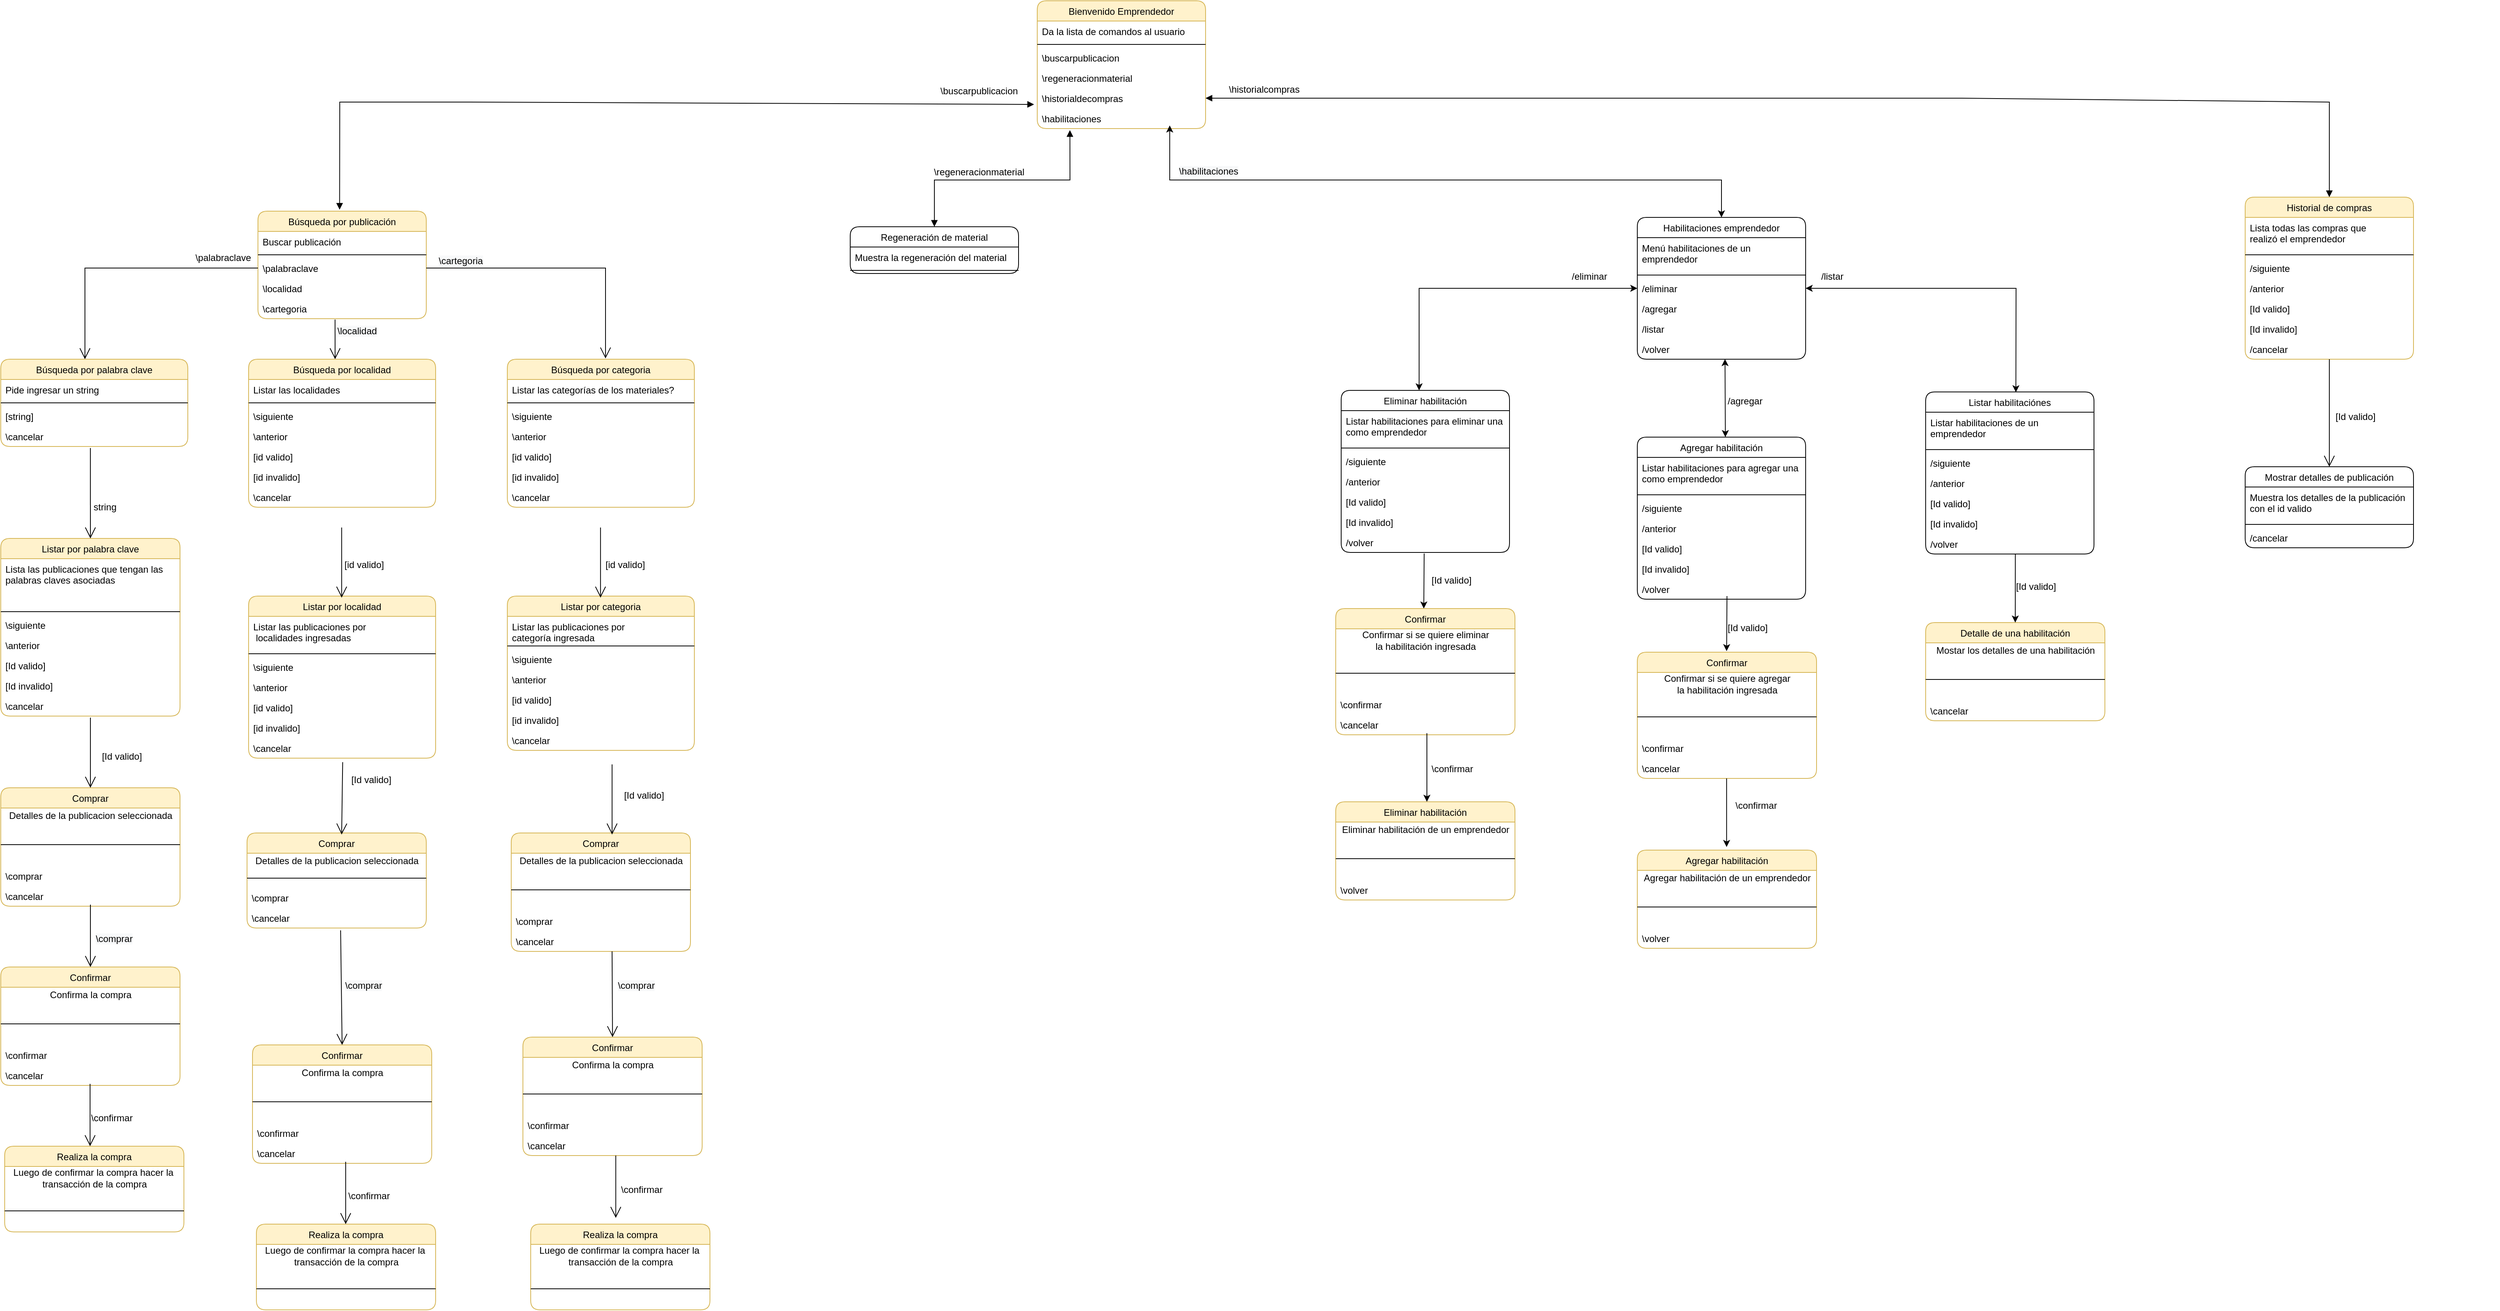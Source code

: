 <mxfile version="14.9.7" type="device"><diagram id="ck6hwYot3QmczjwxA_Va" name="Page-1"><mxGraphModel dx="1975" dy="1897" grid="1" gridSize="10" guides="1" tooltips="1" connect="1" arrows="1" fold="1" page="1" pageScale="1" pageWidth="827" pageHeight="1169" math="0" shadow="0"><root><mxCell id="0"/><mxCell id="1" parent="0"/><mxCell id="-AC4MAWslslYkM7edlEW-5" value="Bienvenido Emprendedor" style="swimlane;fontStyle=0;childLayout=stackLayout;horizontal=1;startSize=26;fillColor=#fff2cc;horizontalStack=0;resizeParent=1;resizeParentMax=0;resizeLast=0;collapsible=1;marginBottom=0;rounded=1;strokeColor=#d6b656;" parent="1" vertex="1"><mxGeometry x="990" y="-460" width="216" height="164" as="geometry"><mxRectangle x="307" y="-410" width="170" height="26" as="alternateBounds"/></mxGeometry></mxCell><mxCell id="-AC4MAWslslYkM7edlEW-6" value="Da la lista de comandos al usuario" style="text;strokeColor=none;fillColor=none;align=left;verticalAlign=top;spacingLeft=4;spacingRight=4;overflow=hidden;rotatable=0;points=[[0,0.5],[1,0.5]];portConstraint=eastwest;" parent="-AC4MAWslslYkM7edlEW-5" vertex="1"><mxGeometry y="26" width="216" height="26" as="geometry"/></mxCell><mxCell id="-AC4MAWslslYkM7edlEW-7" value="" style="line;strokeWidth=1;fillColor=none;align=left;verticalAlign=middle;spacingTop=-1;spacingLeft=3;spacingRight=3;rotatable=0;labelPosition=right;points=[];portConstraint=eastwest;rounded=1;" parent="-AC4MAWslslYkM7edlEW-5" vertex="1"><mxGeometry y="52" width="216" height="8" as="geometry"/></mxCell><mxCell id="-AC4MAWslslYkM7edlEW-8" value="\buscarpublicacion" style="text;strokeColor=none;fillColor=none;align=left;verticalAlign=top;spacingLeft=4;spacingRight=4;overflow=hidden;rotatable=0;points=[[0,0.5],[1,0.5]];portConstraint=eastwest;glass=0;shadow=0;" parent="-AC4MAWslslYkM7edlEW-5" vertex="1"><mxGeometry y="60" width="216" height="26" as="geometry"/></mxCell><mxCell id="-AC4MAWslslYkM7edlEW-9" value="\regeneracionmaterial" style="text;strokeColor=none;fillColor=none;align=left;verticalAlign=top;spacingLeft=4;spacingRight=4;overflow=hidden;rotatable=0;points=[[0,0.5],[1,0.5]];portConstraint=eastwest;" parent="-AC4MAWslslYkM7edlEW-5" vertex="1"><mxGeometry y="86" width="216" height="26" as="geometry"/></mxCell><mxCell id="lZrQT8pyHaaTlcOD83n0-5" value="\historialdecompras" style="text;strokeColor=none;fillColor=none;align=left;verticalAlign=top;spacingLeft=4;spacingRight=4;overflow=hidden;rotatable=0;points=[[0,0.5],[1,0.5]];portConstraint=eastwest;" parent="-AC4MAWslslYkM7edlEW-5" vertex="1"><mxGeometry y="112" width="216" height="26" as="geometry"/></mxCell><mxCell id="-AC4MAWslslYkM7edlEW-10" value="\habilitaciones" style="text;strokeColor=none;fillColor=none;align=left;verticalAlign=top;spacingLeft=4;spacingRight=4;overflow=hidden;rotatable=0;points=[[0,0.5],[1,0.5]];portConstraint=eastwest;" parent="-AC4MAWslslYkM7edlEW-5" vertex="1"><mxGeometry y="138" width="216" height="26" as="geometry"/></mxCell><mxCell id="-AC4MAWslslYkM7edlEW-22" value="Búsqueda por publicación" style="swimlane;fontStyle=0;childLayout=stackLayout;horizontal=1;startSize=26;fillColor=#fff2cc;horizontalStack=0;resizeParent=1;resizeParentMax=0;resizeLast=0;collapsible=1;marginBottom=0;rounded=1;strokeColor=#d6b656;fontColor=#000000;" parent="1" vertex="1"><mxGeometry x="-10" y="-190" width="216" height="138" as="geometry"><mxRectangle x="307" y="-410" width="170" height="26" as="alternateBounds"/></mxGeometry></mxCell><mxCell id="-AC4MAWslslYkM7edlEW-23" value="Buscar publicación " style="text;strokeColor=none;fillColor=none;align=left;verticalAlign=top;spacingLeft=4;spacingRight=4;overflow=hidden;rotatable=0;points=[[0,0.5],[1,0.5]];portConstraint=eastwest;" parent="-AC4MAWslslYkM7edlEW-22" vertex="1"><mxGeometry y="26" width="216" height="26" as="geometry"/></mxCell><mxCell id="-AC4MAWslslYkM7edlEW-24" value="" style="line;strokeWidth=1;fillColor=none;align=left;verticalAlign=middle;spacingTop=-1;spacingLeft=3;spacingRight=3;rotatable=0;labelPosition=right;points=[];portConstraint=eastwest;rounded=1;" parent="-AC4MAWslslYkM7edlEW-22" vertex="1"><mxGeometry y="52" width="216" height="8" as="geometry"/></mxCell><mxCell id="-AC4MAWslslYkM7edlEW-25" value="\palabraclave" style="text;strokeColor=none;fillColor=none;align=left;verticalAlign=top;spacingLeft=4;spacingRight=4;overflow=hidden;rotatable=0;points=[[0,0.5],[1,0.5]];portConstraint=eastwest;glass=0;shadow=0;" parent="-AC4MAWslslYkM7edlEW-22" vertex="1"><mxGeometry y="60" width="216" height="26" as="geometry"/></mxCell><mxCell id="-AC4MAWslslYkM7edlEW-26" value="\localidad" style="text;strokeColor=none;fillColor=none;align=left;verticalAlign=top;spacingLeft=4;spacingRight=4;overflow=hidden;rotatable=0;points=[[0,0.5],[1,0.5]];portConstraint=eastwest;" parent="-AC4MAWslslYkM7edlEW-22" vertex="1"><mxGeometry y="86" width="216" height="26" as="geometry"/></mxCell><mxCell id="-AC4MAWslslYkM7edlEW-27" value="\cartegoria" style="text;strokeColor=none;fillColor=none;align=left;verticalAlign=top;spacingLeft=4;spacingRight=4;overflow=hidden;rotatable=0;points=[[0,0.5],[1,0.5]];portConstraint=eastwest;" parent="-AC4MAWslslYkM7edlEW-22" vertex="1"><mxGeometry y="112" width="216" height="26" as="geometry"/></mxCell><mxCell id="-AC4MAWslslYkM7edlEW-28" value="" style="endArrow=block;startArrow=block;endFill=1;startFill=1;html=1;rounded=0;exitX=0.485;exitY=-0.014;exitDx=0;exitDy=0;exitPerimeter=0;entryX=-0.019;entryY=0.808;entryDx=0;entryDy=0;entryPerimeter=0;" parent="1" source="-AC4MAWslslYkM7edlEW-22" target="lZrQT8pyHaaTlcOD83n0-5" edge="1"><mxGeometry width="160" relative="1" as="geometry"><mxPoint x="140" y="-180" as="sourcePoint"/><mxPoint x="300" y="-180" as="targetPoint"/><Array as="points"><mxPoint x="95" y="-330"/><mxPoint x="260" y="-330"/></Array></mxGeometry></mxCell><mxCell id="-AC4MAWslslYkM7edlEW-29" value="\buscarpublicacion" style="text;html=1;align=center;verticalAlign=middle;resizable=0;points=[];autosize=1;strokeColor=none;fillColor=none;" parent="1" vertex="1"><mxGeometry x="860" y="-354" width="110" height="20" as="geometry"/></mxCell><mxCell id="-AC4MAWslslYkM7edlEW-30" value="" style="endArrow=open;endFill=1;endSize=12;html=1;rounded=0;exitX=0.458;exitY=1.044;exitDx=0;exitDy=0;exitPerimeter=0;" parent="1" source="-AC4MAWslslYkM7edlEW-27" edge="1"><mxGeometry width="160" relative="1" as="geometry"><mxPoint x="10" y="-80" as="sourcePoint"/><mxPoint x="89" as="targetPoint"/></mxGeometry></mxCell><mxCell id="-AC4MAWslslYkM7edlEW-62" value="" style="endArrow=open;endFill=1;endSize=12;html=1;rounded=0;exitX=0;exitY=0.5;exitDx=0;exitDy=0;entryX=0.5;entryY=0;entryDx=0;entryDy=0;" parent="1" source="-AC4MAWslslYkM7edlEW-25" edge="1"><mxGeometry width="160" relative="1" as="geometry"><mxPoint x="-20" y="-70" as="sourcePoint"/><mxPoint x="-232.0" as="targetPoint"/><Array as="points"><mxPoint x="-232" y="-117"/></Array></mxGeometry></mxCell><mxCell id="-AC4MAWslslYkM7edlEW-63" value="" style="endArrow=open;endFill=1;endSize=12;html=1;rounded=0;exitX=1;exitY=0.5;exitDx=0;exitDy=0;entryX=0.537;entryY=-0.007;entryDx=0;entryDy=0;entryPerimeter=0;" parent="1" source="-AC4MAWslslYkM7edlEW-25" edge="1"><mxGeometry width="160" relative="1" as="geometry"><mxPoint x="-20" y="-70" as="sourcePoint"/><mxPoint x="435.992" y="-0.966" as="targetPoint"/><Array as="points"><mxPoint x="436" y="-117"/></Array></mxGeometry></mxCell><mxCell id="-AC4MAWslslYkM7edlEW-64" value="&lt;span style=&quot;text-align: left&quot;&gt;\palabraclave&lt;/span&gt;" style="text;html=1;align=center;verticalAlign=middle;resizable=0;points=[];autosize=1;strokeColor=none;fillColor=none;" parent="1" vertex="1"><mxGeometry x="-100" y="-140" width="90" height="20" as="geometry"/></mxCell><mxCell id="-AC4MAWslslYkM7edlEW-65" value="&lt;span style=&quot;color: rgb(0, 0, 0); font-family: helvetica; font-size: 12px; font-style: normal; font-weight: 400; letter-spacing: normal; text-align: left; text-indent: 0px; text-transform: none; word-spacing: 0px; background-color: rgb(248, 249, 250); display: inline; float: none;&quot;&gt;\localidad&lt;/span&gt;" style="text;whiteSpace=wrap;html=1;" parent="1" vertex="1"><mxGeometry x="90" y="-50" width="80" height="30" as="geometry"/></mxCell><mxCell id="-AC4MAWslslYkM7edlEW-67" value="&lt;span style=&quot;color: rgb(0, 0, 0); font-family: helvetica; font-size: 12px; font-style: normal; font-weight: 400; letter-spacing: normal; text-align: left; text-indent: 0px; text-transform: none; word-spacing: 0px; background-color: rgb(248, 249, 250); display: inline; float: none;&quot;&gt;\cartegoria&lt;/span&gt;" style="text;whiteSpace=wrap;html=1;" parent="1" vertex="1"><mxGeometry x="220" y="-140" width="80" height="30" as="geometry"/></mxCell><mxCell id="-AC4MAWslslYkM7edlEW-74" value="Búsqueda por palabra clave" style="swimlane;fontStyle=0;childLayout=stackLayout;horizontal=1;startSize=26;horizontalStack=0;resizeParent=1;resizeParentMax=0;resizeLast=0;collapsible=1;marginBottom=0;rounded=1;fillColor=#fff2cc;strokeColor=#d6b656;fontColor=#000000;" parent="1" vertex="1"><mxGeometry x="-340" width="240" height="112" as="geometry"/></mxCell><mxCell id="-AC4MAWslslYkM7edlEW-75" value="Pide ingresar un string" style="text;strokeColor=none;fillColor=none;align=left;verticalAlign=top;spacingLeft=4;spacingRight=4;overflow=hidden;rotatable=0;points=[[0,0.5],[1,0.5]];portConstraint=eastwest;" parent="-AC4MAWslslYkM7edlEW-74" vertex="1"><mxGeometry y="26" width="240" height="26" as="geometry"/></mxCell><mxCell id="-AC4MAWslslYkM7edlEW-76" value="" style="line;strokeWidth=1;fillColor=none;align=left;verticalAlign=middle;spacingTop=-1;spacingLeft=3;spacingRight=3;rotatable=0;labelPosition=right;points=[];portConstraint=eastwest;rounded=1;" parent="-AC4MAWslslYkM7edlEW-74" vertex="1"><mxGeometry y="52" width="240" height="8" as="geometry"/></mxCell><mxCell id="-AC4MAWslslYkM7edlEW-77" value="[string]" style="text;strokeColor=none;fillColor=none;align=left;verticalAlign=top;spacingLeft=4;spacingRight=4;overflow=hidden;rotatable=0;points=[[0,0.5],[1,0.5]];portConstraint=eastwest;" parent="-AC4MAWslslYkM7edlEW-74" vertex="1"><mxGeometry y="60" width="240" height="26" as="geometry"/></mxCell><mxCell id="-AC4MAWslslYkM7edlEW-79" value="\cancelar" style="text;strokeColor=none;fillColor=none;align=left;verticalAlign=top;spacingLeft=4;spacingRight=4;overflow=hidden;rotatable=0;points=[[0,0.5],[1,0.5]];portConstraint=eastwest;" parent="-AC4MAWslslYkM7edlEW-74" vertex="1"><mxGeometry y="86" width="240" height="26" as="geometry"/></mxCell><mxCell id="-AC4MAWslslYkM7edlEW-80" value="Búsqueda por localidad" style="swimlane;fontStyle=0;childLayout=stackLayout;horizontal=1;startSize=26;horizontalStack=0;resizeParent=1;resizeParentMax=0;resizeLast=0;collapsible=1;marginBottom=0;rounded=1;fillColor=#fff2cc;strokeColor=#d6b656;fontColor=#000000;" parent="1" vertex="1"><mxGeometry x="-22" width="240" height="190" as="geometry"/></mxCell><mxCell id="-AC4MAWslslYkM7edlEW-81" value="Listar las localidades" style="text;strokeColor=none;fillColor=none;align=left;verticalAlign=top;spacingLeft=4;spacingRight=4;overflow=hidden;rotatable=0;points=[[0,0.5],[1,0.5]];portConstraint=eastwest;" parent="-AC4MAWslslYkM7edlEW-80" vertex="1"><mxGeometry y="26" width="240" height="26" as="geometry"/></mxCell><mxCell id="-AC4MAWslslYkM7edlEW-82" value="" style="line;strokeWidth=1;fillColor=none;align=left;verticalAlign=middle;spacingTop=-1;spacingLeft=3;spacingRight=3;rotatable=0;labelPosition=right;points=[];portConstraint=eastwest;rounded=1;" parent="-AC4MAWslslYkM7edlEW-80" vertex="1"><mxGeometry y="52" width="240" height="8" as="geometry"/></mxCell><mxCell id="-AC4MAWslslYkM7edlEW-83" value="\siguiente" style="text;strokeColor=none;fillColor=none;align=left;verticalAlign=top;spacingLeft=4;spacingRight=4;overflow=hidden;rotatable=0;points=[[0,0.5],[1,0.5]];portConstraint=eastwest;" parent="-AC4MAWslslYkM7edlEW-80" vertex="1"><mxGeometry y="60" width="240" height="26" as="geometry"/></mxCell><mxCell id="-AC4MAWslslYkM7edlEW-84" value="\anterior" style="text;strokeColor=none;fillColor=none;align=left;verticalAlign=top;spacingLeft=4;spacingRight=4;overflow=hidden;rotatable=0;points=[[0,0.5],[1,0.5]];portConstraint=eastwest;" parent="-AC4MAWslslYkM7edlEW-80" vertex="1"><mxGeometry y="86" width="240" height="26" as="geometry"/></mxCell><mxCell id="-AC4MAWslslYkM7edlEW-85" value="[id valido]" style="text;strokeColor=none;fillColor=none;align=left;verticalAlign=top;spacingLeft=4;spacingRight=4;overflow=hidden;rotatable=0;points=[[0,0.5],[1,0.5]];portConstraint=eastwest;" parent="-AC4MAWslslYkM7edlEW-80" vertex="1"><mxGeometry y="112" width="240" height="26" as="geometry"/></mxCell><mxCell id="-AC4MAWslslYkM7edlEW-86" value="[id invalido]" style="text;strokeColor=none;fillColor=none;align=left;verticalAlign=top;spacingLeft=4;spacingRight=4;overflow=hidden;rotatable=0;points=[[0,0.5],[1,0.5]];portConstraint=eastwest;" parent="-AC4MAWslslYkM7edlEW-80" vertex="1"><mxGeometry y="138" width="240" height="26" as="geometry"/></mxCell><mxCell id="-AC4MAWslslYkM7edlEW-88" value="\cancelar" style="text;strokeColor=none;fillColor=none;align=left;verticalAlign=top;spacingLeft=4;spacingRight=4;overflow=hidden;rotatable=0;points=[[0,0.5],[1,0.5]];portConstraint=eastwest;" parent="-AC4MAWslslYkM7edlEW-80" vertex="1"><mxGeometry y="164" width="240" height="26" as="geometry"/></mxCell><mxCell id="-AC4MAWslslYkM7edlEW-91" value="Búsqueda por categoria" style="swimlane;fontStyle=0;childLayout=stackLayout;horizontal=1;startSize=26;horizontalStack=0;resizeParent=1;resizeParentMax=0;resizeLast=0;collapsible=1;marginBottom=0;rounded=1;fillColor=#fff2cc;strokeColor=#d6b656;fontColor=#000000;" parent="1" vertex="1"><mxGeometry x="310" width="240" height="190" as="geometry"/></mxCell><mxCell id="-AC4MAWslslYkM7edlEW-92" value="Listar las categorías de los materiales?" style="text;strokeColor=none;fillColor=none;align=left;verticalAlign=top;spacingLeft=4;spacingRight=4;overflow=hidden;rotatable=0;points=[[0,0.5],[1,0.5]];portConstraint=eastwest;" parent="-AC4MAWslslYkM7edlEW-91" vertex="1"><mxGeometry y="26" width="240" height="26" as="geometry"/></mxCell><mxCell id="-AC4MAWslslYkM7edlEW-93" value="" style="line;strokeWidth=1;fillColor=none;align=left;verticalAlign=middle;spacingTop=-1;spacingLeft=3;spacingRight=3;rotatable=0;labelPosition=right;points=[];portConstraint=eastwest;rounded=1;" parent="-AC4MAWslslYkM7edlEW-91" vertex="1"><mxGeometry y="52" width="240" height="8" as="geometry"/></mxCell><mxCell id="-AC4MAWslslYkM7edlEW-94" value="\siguiente" style="text;strokeColor=none;fillColor=none;align=left;verticalAlign=top;spacingLeft=4;spacingRight=4;overflow=hidden;rotatable=0;points=[[0,0.5],[1,0.5]];portConstraint=eastwest;" parent="-AC4MAWslslYkM7edlEW-91" vertex="1"><mxGeometry y="60" width="240" height="26" as="geometry"/></mxCell><mxCell id="-AC4MAWslslYkM7edlEW-95" value="\anterior" style="text;strokeColor=none;fillColor=none;align=left;verticalAlign=top;spacingLeft=4;spacingRight=4;overflow=hidden;rotatable=0;points=[[0,0.5],[1,0.5]];portConstraint=eastwest;" parent="-AC4MAWslslYkM7edlEW-91" vertex="1"><mxGeometry y="86" width="240" height="26" as="geometry"/></mxCell><mxCell id="-AC4MAWslslYkM7edlEW-96" value="[id valido]" style="text;strokeColor=none;fillColor=none;align=left;verticalAlign=top;spacingLeft=4;spacingRight=4;overflow=hidden;rotatable=0;points=[[0,0.5],[1,0.5]];portConstraint=eastwest;" parent="-AC4MAWslslYkM7edlEW-91" vertex="1"><mxGeometry y="112" width="240" height="26" as="geometry"/></mxCell><mxCell id="-AC4MAWslslYkM7edlEW-97" value="[id invalido]" style="text;strokeColor=none;fillColor=none;align=left;verticalAlign=top;spacingLeft=4;spacingRight=4;overflow=hidden;rotatable=0;points=[[0,0.5],[1,0.5]];portConstraint=eastwest;" parent="-AC4MAWslslYkM7edlEW-91" vertex="1"><mxGeometry y="138" width="240" height="26" as="geometry"/></mxCell><mxCell id="-AC4MAWslslYkM7edlEW-99" value="\cancelar" style="text;strokeColor=none;fillColor=none;align=left;verticalAlign=top;spacingLeft=4;spacingRight=4;overflow=hidden;rotatable=0;points=[[0,0.5],[1,0.5]];portConstraint=eastwest;" parent="-AC4MAWslslYkM7edlEW-91" vertex="1"><mxGeometry y="164" width="240" height="26" as="geometry"/></mxCell><mxCell id="-AC4MAWslslYkM7edlEW-100" value="Regeneración de material" style="swimlane;fontStyle=0;childLayout=stackLayout;horizontal=1;startSize=26;fillColor=none;horizontalStack=0;resizeParent=1;resizeParentMax=0;resizeLast=0;collapsible=1;marginBottom=0;rounded=1;" parent="1" vertex="1"><mxGeometry x="750" y="-170" width="216" height="60" as="geometry"><mxRectangle x="307" y="-410" width="170" height="26" as="alternateBounds"/></mxGeometry></mxCell><mxCell id="-AC4MAWslslYkM7edlEW-101" value="Muestra la regeneración del material " style="text;strokeColor=none;fillColor=none;align=left;verticalAlign=top;spacingLeft=4;spacingRight=4;overflow=hidden;rotatable=0;points=[[0,0.5],[1,0.5]];portConstraint=eastwest;" parent="-AC4MAWslslYkM7edlEW-100" vertex="1"><mxGeometry y="26" width="216" height="26" as="geometry"/></mxCell><mxCell id="-AC4MAWslslYkM7edlEW-102" value="" style="line;strokeWidth=1;fillColor=none;align=left;verticalAlign=middle;spacingTop=-1;spacingLeft=3;spacingRight=3;rotatable=0;labelPosition=right;points=[];portConstraint=eastwest;rounded=1;" parent="-AC4MAWslslYkM7edlEW-100" vertex="1"><mxGeometry y="52" width="216" height="8" as="geometry"/></mxCell><mxCell id="-AC4MAWslslYkM7edlEW-108" value="" style="endArrow=block;startArrow=block;endFill=1;startFill=1;html=1;rounded=0;entryX=0.5;entryY=0;entryDx=0;entryDy=0;exitX=0.194;exitY=1.077;exitDx=0;exitDy=0;exitPerimeter=0;" parent="1" source="-AC4MAWslslYkM7edlEW-10" target="-AC4MAWslslYkM7edlEW-100" edge="1"><mxGeometry width="160" relative="1" as="geometry"><mxPoint x="1098" y="-320" as="sourcePoint"/><mxPoint x="590" y="-240" as="targetPoint"/><Array as="points"><mxPoint x="1032" y="-230"/><mxPoint x="858" y="-230"/></Array></mxGeometry></mxCell><mxCell id="-AC4MAWslslYkM7edlEW-109" value="&lt;span style=&quot;text-align: left&quot;&gt;\regeneracionmaterial&lt;/span&gt;" style="text;html=1;align=center;verticalAlign=middle;resizable=0;points=[];autosize=1;strokeColor=none;fillColor=none;" parent="1" vertex="1"><mxGeometry x="850" y="-250" width="130" height="20" as="geometry"/></mxCell><mxCell id="-AC4MAWslslYkM7edlEW-111" value="Historial de compras" style="swimlane;fontStyle=0;childLayout=stackLayout;horizontal=1;startSize=26;fillColor=#fff2cc;horizontalStack=0;resizeParent=1;resizeParentMax=0;resizeLast=0;collapsible=1;marginBottom=0;rounded=1;strokeColor=#d6b656;" parent="1" vertex="1"><mxGeometry x="2540" y="-208" width="216" height="208" as="geometry"><mxRectangle x="307" y="-410" width="170" height="26" as="alternateBounds"/></mxGeometry></mxCell><mxCell id="-AC4MAWslslYkM7edlEW-112" value="Lista todas las compras que &#10;realizó el emprendedor" style="text;strokeColor=none;fillColor=none;align=left;verticalAlign=top;spacingLeft=4;spacingRight=4;overflow=hidden;rotatable=0;points=[[0,0.5],[1,0.5]];portConstraint=eastwest;" parent="-AC4MAWslslYkM7edlEW-111" vertex="1"><mxGeometry y="26" width="216" height="44" as="geometry"/></mxCell><mxCell id="-AC4MAWslslYkM7edlEW-113" value="" style="line;strokeWidth=1;fillColor=none;align=left;verticalAlign=middle;spacingTop=-1;spacingLeft=3;spacingRight=3;rotatable=0;labelPosition=right;points=[];portConstraint=eastwest;rounded=1;" parent="-AC4MAWslslYkM7edlEW-111" vertex="1"><mxGeometry y="70" width="216" height="8" as="geometry"/></mxCell><mxCell id="-AC4MAWslslYkM7edlEW-114" value="/siguiente&#10;" style="text;strokeColor=none;fillColor=none;align=left;verticalAlign=top;spacingLeft=4;spacingRight=4;overflow=hidden;rotatable=0;points=[[0,0.5],[1,0.5]];portConstraint=eastwest;glass=0;shadow=0;" parent="-AC4MAWslslYkM7edlEW-111" vertex="1"><mxGeometry y="78" width="216" height="26" as="geometry"/></mxCell><mxCell id="-AC4MAWslslYkM7edlEW-287" value="/anterior&#10;" style="text;strokeColor=none;fillColor=none;align=left;verticalAlign=top;spacingLeft=4;spacingRight=4;overflow=hidden;rotatable=0;points=[[0,0.5],[1,0.5]];portConstraint=eastwest;glass=0;shadow=0;" parent="-AC4MAWslslYkM7edlEW-111" vertex="1"><mxGeometry y="104" width="216" height="26" as="geometry"/></mxCell><mxCell id="-AC4MAWslslYkM7edlEW-288" value="[Id valido]" style="text;strokeColor=none;fillColor=none;align=left;verticalAlign=top;spacingLeft=4;spacingRight=4;overflow=hidden;rotatable=0;points=[[0,0.5],[1,0.5]];portConstraint=eastwest;glass=0;shadow=0;" parent="-AC4MAWslslYkM7edlEW-111" vertex="1"><mxGeometry y="130" width="216" height="26" as="geometry"/></mxCell><mxCell id="-AC4MAWslslYkM7edlEW-289" value="[Id invalido]" style="text;strokeColor=none;fillColor=none;align=left;verticalAlign=top;spacingLeft=4;spacingRight=4;overflow=hidden;rotatable=0;points=[[0,0.5],[1,0.5]];portConstraint=eastwest;glass=0;shadow=0;" parent="-AC4MAWslslYkM7edlEW-111" vertex="1"><mxGeometry y="156" width="216" height="26" as="geometry"/></mxCell><mxCell id="-AC4MAWslslYkM7edlEW-286" value="/cancelar&#10;&#10;" style="text;strokeColor=none;fillColor=none;align=left;verticalAlign=top;spacingLeft=4;spacingRight=4;overflow=hidden;rotatable=0;points=[[0,0.5],[1,0.5]];portConstraint=eastwest;glass=0;shadow=0;" parent="-AC4MAWslslYkM7edlEW-111" vertex="1"><mxGeometry y="182" width="216" height="26" as="geometry"/></mxCell><mxCell id="-AC4MAWslslYkM7edlEW-117" value="" style="endArrow=block;startArrow=block;endFill=1;startFill=1;html=1;rounded=0;exitX=1;exitY=0.5;exitDx=0;exitDy=0;entryX=0.5;entryY=0;entryDx=0;entryDy=0;" parent="1" source="lZrQT8pyHaaTlcOD83n0-5" target="-AC4MAWslslYkM7edlEW-111" edge="1"><mxGeometry width="160" relative="1" as="geometry"><mxPoint x="1330" y="-280" as="sourcePoint"/><mxPoint x="1490" y="-280" as="targetPoint"/><Array as="points"><mxPoint x="1838" y="-335"/><mxPoint x="2176" y="-335"/><mxPoint x="2648" y="-330"/></Array></mxGeometry></mxCell><mxCell id="-AC4MAWslslYkM7edlEW-118" value="\historialcompras" style="text;strokeColor=none;fillColor=none;align=left;verticalAlign=top;spacingLeft=4;spacingRight=4;overflow=hidden;rotatable=0;points=[[0,0.5],[1,0.5]];portConstraint=eastwest;" parent="1" vertex="1"><mxGeometry x="1230" y="-360" width="216" height="26" as="geometry"/></mxCell><mxCell id="-AC4MAWslslYkM7edlEW-119" value="Listar por palabra clave" style="swimlane;fontStyle=0;childLayout=stackLayout;horizontal=1;startSize=26;horizontalStack=0;resizeParent=1;resizeParentMax=0;resizeLast=0;collapsible=1;marginBottom=0;rounded=1;fillColor=#fff2cc;strokeColor=#d6b656;fontColor=#000000;" parent="1" vertex="1"><mxGeometry x="-340" y="230" width="230" height="228" as="geometry"/></mxCell><mxCell id="-AC4MAWslslYkM7edlEW-120" value="Lista las publicaciones que tengan las &#10;palabras claves asociadas" style="text;strokeColor=none;fillColor=none;align=left;verticalAlign=top;spacingLeft=4;spacingRight=4;overflow=hidden;rotatable=0;points=[[0,0.5],[1,0.5]];portConstraint=eastwest;" parent="-AC4MAWslslYkM7edlEW-119" vertex="1"><mxGeometry y="26" width="230" height="64" as="geometry"/></mxCell><mxCell id="-AC4MAWslslYkM7edlEW-121" value="" style="line;strokeWidth=1;fillColor=none;align=left;verticalAlign=middle;spacingTop=-1;spacingLeft=3;spacingRight=3;rotatable=0;labelPosition=right;points=[];portConstraint=eastwest;rounded=1;" parent="-AC4MAWslslYkM7edlEW-119" vertex="1"><mxGeometry y="90" width="230" height="8" as="geometry"/></mxCell><mxCell id="-AC4MAWslslYkM7edlEW-124" value="\siguiente" style="text;strokeColor=none;fillColor=none;align=left;verticalAlign=top;spacingLeft=4;spacingRight=4;overflow=hidden;rotatable=0;points=[[0,0.5],[1,0.5]];portConstraint=eastwest;" parent="-AC4MAWslslYkM7edlEW-119" vertex="1"><mxGeometry y="98" width="230" height="26" as="geometry"/></mxCell><mxCell id="-AC4MAWslslYkM7edlEW-130" value="\anterior" style="text;strokeColor=none;fillColor=none;align=left;verticalAlign=top;spacingLeft=4;spacingRight=4;overflow=hidden;rotatable=0;points=[[0,0.5],[1,0.5]];portConstraint=eastwest;" parent="-AC4MAWslslYkM7edlEW-119" vertex="1"><mxGeometry y="124" width="230" height="26" as="geometry"/></mxCell><mxCell id="-AC4MAWslslYkM7edlEW-132" value="[Id valido]" style="text;strokeColor=none;fillColor=none;align=left;verticalAlign=top;spacingLeft=4;spacingRight=4;overflow=hidden;rotatable=0;points=[[0,0.5],[1,0.5]];portConstraint=eastwest;" parent="-AC4MAWslslYkM7edlEW-119" vertex="1"><mxGeometry y="150" width="230" height="26" as="geometry"/></mxCell><mxCell id="-AC4MAWslslYkM7edlEW-134" value="[Id invalido]" style="text;strokeColor=none;fillColor=none;align=left;verticalAlign=top;spacingLeft=4;spacingRight=4;overflow=hidden;rotatable=0;points=[[0,0.5],[1,0.5]];portConstraint=eastwest;" parent="-AC4MAWslslYkM7edlEW-119" vertex="1"><mxGeometry y="176" width="230" height="26" as="geometry"/></mxCell><mxCell id="-AC4MAWslslYkM7edlEW-131" value="\cancelar" style="text;strokeColor=none;fillColor=none;align=left;verticalAlign=top;spacingLeft=4;spacingRight=4;overflow=hidden;rotatable=0;points=[[0,0.5],[1,0.5]];portConstraint=eastwest;" parent="-AC4MAWslslYkM7edlEW-119" vertex="1"><mxGeometry y="202" width="230" height="26" as="geometry"/></mxCell><mxCell id="-AC4MAWslslYkM7edlEW-127" value="" style="endArrow=open;endFill=1;endSize=12;html=1;rounded=0;entryX=0.5;entryY=0;entryDx=0;entryDy=0;exitX=0.479;exitY=1.077;exitDx=0;exitDy=0;exitPerimeter=0;" parent="1" source="-AC4MAWslslYkM7edlEW-79" target="-AC4MAWslslYkM7edlEW-119" edge="1"><mxGeometry width="160" relative="1" as="geometry"><mxPoint x="-225" y="140" as="sourcePoint"/><mxPoint x="100" y="20" as="targetPoint"/></mxGeometry></mxCell><mxCell id="-AC4MAWslslYkM7edlEW-128" value="&lt;span style=&quot;text-align: left&quot;&gt;string&amp;nbsp;&lt;/span&gt;" style="text;html=1;align=center;verticalAlign=middle;resizable=0;points=[];autosize=1;strokeColor=none;fillColor=none;" parent="1" vertex="1"><mxGeometry x="-230" y="180" width="50" height="20" as="geometry"/></mxCell><mxCell id="-AC4MAWslslYkM7edlEW-135" value="Comprar" style="swimlane;fontStyle=0;childLayout=stackLayout;horizontal=1;startSize=26;horizontalStack=0;resizeParent=1;resizeParentMax=0;resizeLast=0;collapsible=1;marginBottom=0;rounded=1;fillColor=#fff2cc;strokeColor=#d6b656;fontColor=#000000;" parent="1" vertex="1"><mxGeometry x="-340" y="550" width="230" height="152" as="geometry"/></mxCell><mxCell id="-AC4MAWslslYkM7edlEW-145" value="Detalles de la publicacion seleccionada" style="text;html=1;align=center;verticalAlign=middle;resizable=0;points=[];autosize=1;strokeColor=none;fillColor=none;" parent="-AC4MAWslslYkM7edlEW-135" vertex="1"><mxGeometry y="26" width="230" height="20" as="geometry"/></mxCell><mxCell id="-AC4MAWslslYkM7edlEW-137" value="" style="line;strokeWidth=1;fillColor=none;align=left;verticalAlign=middle;spacingTop=-1;spacingLeft=3;spacingRight=3;rotatable=0;labelPosition=right;points=[];portConstraint=eastwest;rounded=1;" parent="-AC4MAWslslYkM7edlEW-135" vertex="1"><mxGeometry y="46" width="230" height="54" as="geometry"/></mxCell><mxCell id="-AC4MAWslslYkM7edlEW-139" value="\comprar" style="text;strokeColor=none;fillColor=none;align=left;verticalAlign=top;spacingLeft=4;spacingRight=4;overflow=hidden;rotatable=0;points=[[0,0.5],[1,0.5]];portConstraint=eastwest;" parent="-AC4MAWslslYkM7edlEW-135" vertex="1"><mxGeometry y="100" width="230" height="26" as="geometry"/></mxCell><mxCell id="-AC4MAWslslYkM7edlEW-142" value="\cancelar" style="text;strokeColor=none;fillColor=none;align=left;verticalAlign=top;spacingLeft=4;spacingRight=4;overflow=hidden;rotatable=0;points=[[0,0.5],[1,0.5]];portConstraint=eastwest;" parent="-AC4MAWslslYkM7edlEW-135" vertex="1"><mxGeometry y="126" width="230" height="26" as="geometry"/></mxCell><mxCell id="-AC4MAWslslYkM7edlEW-143" value="" style="endArrow=open;endFill=1;endSize=12;html=1;rounded=0;entryX=0.5;entryY=0;entryDx=0;entryDy=0;" parent="1" target="-AC4MAWslslYkM7edlEW-135" edge="1"><mxGeometry width="160" relative="1" as="geometry"><mxPoint x="-225" y="460" as="sourcePoint"/><mxPoint x="-120" y="620" as="targetPoint"/></mxGeometry></mxCell><mxCell id="-AC4MAWslslYkM7edlEW-144" value="[Id valido]" style="text;html=1;align=center;verticalAlign=middle;resizable=0;points=[];autosize=1;strokeColor=none;fillColor=none;" parent="1" vertex="1"><mxGeometry x="-220" y="500" width="70" height="20" as="geometry"/></mxCell><mxCell id="-AC4MAWslslYkM7edlEW-146" value="Confirmar" style="swimlane;fontStyle=0;childLayout=stackLayout;horizontal=1;startSize=26;horizontalStack=0;resizeParent=1;resizeParentMax=0;resizeLast=0;collapsible=1;marginBottom=0;rounded=1;fillColor=#fff2cc;strokeColor=#d6b656;fontColor=#000000;" parent="1" vertex="1"><mxGeometry x="-340" y="780" width="230" height="152" as="geometry"/></mxCell><mxCell id="-AC4MAWslslYkM7edlEW-147" value="Confirma la compra" style="text;html=1;align=center;verticalAlign=middle;resizable=0;points=[];autosize=1;" parent="-AC4MAWslslYkM7edlEW-146" vertex="1"><mxGeometry y="26" width="230" height="20" as="geometry"/></mxCell><mxCell id="-AC4MAWslslYkM7edlEW-148" value="" style="line;strokeWidth=1;fillColor=none;align=left;verticalAlign=middle;spacingTop=-1;spacingLeft=3;spacingRight=3;rotatable=0;labelPosition=right;points=[];portConstraint=eastwest;rounded=1;" parent="-AC4MAWslslYkM7edlEW-146" vertex="1"><mxGeometry y="46" width="230" height="54" as="geometry"/></mxCell><mxCell id="-AC4MAWslslYkM7edlEW-149" value="\confirmar" style="text;strokeColor=none;fillColor=none;align=left;verticalAlign=top;spacingLeft=4;spacingRight=4;overflow=hidden;rotatable=0;points=[[0,0.5],[1,0.5]];portConstraint=eastwest;" parent="-AC4MAWslslYkM7edlEW-146" vertex="1"><mxGeometry y="100" width="230" height="26" as="geometry"/></mxCell><mxCell id="-AC4MAWslslYkM7edlEW-150" value="\cancelar" style="text;strokeColor=none;fillColor=none;align=left;verticalAlign=top;spacingLeft=4;spacingRight=4;overflow=hidden;rotatable=0;points=[[0,0.5],[1,0.5]];portConstraint=eastwest;" parent="-AC4MAWslslYkM7edlEW-146" vertex="1"><mxGeometry y="126" width="230" height="26" as="geometry"/></mxCell><mxCell id="-AC4MAWslslYkM7edlEW-151" value="" style="endArrow=open;endFill=1;endSize=12;html=1;rounded=0;entryX=0.5;entryY=0;entryDx=0;entryDy=0;" parent="1" target="-AC4MAWslslYkM7edlEW-146" edge="1"><mxGeometry width="160" relative="1" as="geometry"><mxPoint x="-225" y="700" as="sourcePoint"/><mxPoint x="-215" y="560" as="targetPoint"/></mxGeometry></mxCell><mxCell id="-AC4MAWslslYkM7edlEW-152" value="&lt;span style=&quot;color: rgb(0, 0, 0); font-family: helvetica; font-size: 12px; font-style: normal; font-weight: 400; letter-spacing: normal; text-align: left; text-indent: 0px; text-transform: none; word-spacing: 0px; background-color: rgb(248, 249, 250); display: inline; float: none;&quot;&gt;\comprar&lt;/span&gt;" style="text;whiteSpace=wrap;html=1;" parent="1" vertex="1"><mxGeometry x="-220" y="730" width="70" height="30" as="geometry"/></mxCell><mxCell id="-AC4MAWslslYkM7edlEW-153" value="Listar por localidad" style="swimlane;fontStyle=0;childLayout=stackLayout;horizontal=1;startSize=26;horizontalStack=0;resizeParent=1;resizeParentMax=0;resizeLast=0;collapsible=1;marginBottom=0;rounded=1;fillColor=#fff2cc;strokeColor=#d6b656;fontColor=#000000;" parent="1" vertex="1"><mxGeometry x="-22" y="304" width="240" height="208" as="geometry"/></mxCell><mxCell id="-AC4MAWslslYkM7edlEW-154" value="Listar las publicaciones por &#10; localidades ingresadas" style="text;strokeColor=none;fillColor=none;align=left;verticalAlign=top;spacingLeft=4;spacingRight=4;overflow=hidden;rotatable=0;points=[[0,0.5],[1,0.5]];portConstraint=eastwest;" parent="-AC4MAWslslYkM7edlEW-153" vertex="1"><mxGeometry y="26" width="240" height="44" as="geometry"/></mxCell><mxCell id="-AC4MAWslslYkM7edlEW-155" value="" style="line;strokeWidth=1;fillColor=none;align=left;verticalAlign=middle;spacingTop=-1;spacingLeft=3;spacingRight=3;rotatable=0;labelPosition=right;points=[];portConstraint=eastwest;rounded=1;" parent="-AC4MAWslslYkM7edlEW-153" vertex="1"><mxGeometry y="70" width="240" height="8" as="geometry"/></mxCell><mxCell id="-AC4MAWslslYkM7edlEW-156" value="\siguiente" style="text;strokeColor=none;fillColor=none;align=left;verticalAlign=top;spacingLeft=4;spacingRight=4;overflow=hidden;rotatable=0;points=[[0,0.5],[1,0.5]];portConstraint=eastwest;" parent="-AC4MAWslslYkM7edlEW-153" vertex="1"><mxGeometry y="78" width="240" height="26" as="geometry"/></mxCell><mxCell id="-AC4MAWslslYkM7edlEW-157" value="\anterior" style="text;strokeColor=none;fillColor=none;align=left;verticalAlign=top;spacingLeft=4;spacingRight=4;overflow=hidden;rotatable=0;points=[[0,0.5],[1,0.5]];portConstraint=eastwest;" parent="-AC4MAWslslYkM7edlEW-153" vertex="1"><mxGeometry y="104" width="240" height="26" as="geometry"/></mxCell><mxCell id="-AC4MAWslslYkM7edlEW-158" value="[id valido]" style="text;strokeColor=none;fillColor=none;align=left;verticalAlign=top;spacingLeft=4;spacingRight=4;overflow=hidden;rotatable=0;points=[[0,0.5],[1,0.5]];portConstraint=eastwest;" parent="-AC4MAWslslYkM7edlEW-153" vertex="1"><mxGeometry y="130" width="240" height="26" as="geometry"/></mxCell><mxCell id="-AC4MAWslslYkM7edlEW-159" value="[id invalido]" style="text;strokeColor=none;fillColor=none;align=left;verticalAlign=top;spacingLeft=4;spacingRight=4;overflow=hidden;rotatable=0;points=[[0,0.5],[1,0.5]];portConstraint=eastwest;" parent="-AC4MAWslslYkM7edlEW-153" vertex="1"><mxGeometry y="156" width="240" height="26" as="geometry"/></mxCell><mxCell id="-AC4MAWslslYkM7edlEW-161" value="\cancelar" style="text;strokeColor=none;fillColor=none;align=left;verticalAlign=top;spacingLeft=4;spacingRight=4;overflow=hidden;rotatable=0;points=[[0,0.5],[1,0.5]];portConstraint=eastwest;" parent="-AC4MAWslslYkM7edlEW-153" vertex="1"><mxGeometry y="182" width="240" height="26" as="geometry"/></mxCell><mxCell id="-AC4MAWslslYkM7edlEW-162" value="" style="endArrow=open;endFill=1;endSize=12;html=1;rounded=0;entryX=0.5;entryY=0;entryDx=0;entryDy=0;" parent="1" edge="1"><mxGeometry width="160" relative="1" as="geometry"><mxPoint x="97.41" y="216" as="sourcePoint"/><mxPoint x="97.41" y="306" as="targetPoint"/></mxGeometry></mxCell><mxCell id="-AC4MAWslslYkM7edlEW-163" value="Comprar" style="swimlane;fontStyle=0;childLayout=stackLayout;horizontal=1;startSize=26;horizontalStack=0;resizeParent=1;resizeParentMax=0;resizeLast=0;collapsible=1;marginBottom=0;rounded=1;fillColor=#fff2cc;strokeColor=#d6b656;fontColor=#000000;" parent="1" vertex="1"><mxGeometry x="-24" y="608" width="230" height="122" as="geometry"/></mxCell><mxCell id="-AC4MAWslslYkM7edlEW-164" value="Detalles de la publicacion seleccionada" style="text;html=1;align=center;verticalAlign=middle;resizable=0;points=[];autosize=1;strokeColor=none;fillColor=none;" parent="-AC4MAWslslYkM7edlEW-163" vertex="1"><mxGeometry y="26" width="230" height="20" as="geometry"/></mxCell><mxCell id="-AC4MAWslslYkM7edlEW-165" value="" style="line;strokeWidth=1;fillColor=none;align=left;verticalAlign=middle;spacingTop=-1;spacingLeft=3;spacingRight=3;rotatable=0;labelPosition=right;points=[];portConstraint=eastwest;rounded=1;" parent="-AC4MAWslslYkM7edlEW-163" vertex="1"><mxGeometry y="46" width="230" height="24" as="geometry"/></mxCell><mxCell id="-AC4MAWslslYkM7edlEW-166" value="\comprar" style="text;strokeColor=none;fillColor=none;align=left;verticalAlign=top;spacingLeft=4;spacingRight=4;overflow=hidden;rotatable=0;points=[[0,0.5],[1,0.5]];portConstraint=eastwest;" parent="-AC4MAWslslYkM7edlEW-163" vertex="1"><mxGeometry y="70" width="230" height="26" as="geometry"/></mxCell><mxCell id="-AC4MAWslslYkM7edlEW-167" value="\cancelar" style="text;strokeColor=none;fillColor=none;align=left;verticalAlign=top;spacingLeft=4;spacingRight=4;overflow=hidden;rotatable=0;points=[[0,0.5],[1,0.5]];portConstraint=eastwest;" parent="-AC4MAWslslYkM7edlEW-163" vertex="1"><mxGeometry y="96" width="230" height="26" as="geometry"/></mxCell><mxCell id="-AC4MAWslslYkM7edlEW-173" value="Listar por categoria" style="swimlane;fontStyle=0;childLayout=stackLayout;horizontal=1;startSize=26;horizontalStack=0;resizeParent=1;resizeParentMax=0;resizeLast=0;collapsible=1;marginBottom=0;rounded=1;strokeColor=#d6b656;fillColor=#fff2cc;fontColor=#000000;" parent="1" vertex="1"><mxGeometry x="310" y="304" width="240" height="198" as="geometry"/></mxCell><mxCell id="-AC4MAWslslYkM7edlEW-174" value="Listar las publicaciones por &#10;categoría ingresada" style="text;strokeColor=none;fillColor=none;align=left;verticalAlign=top;spacingLeft=4;spacingRight=4;overflow=hidden;rotatable=0;points=[[0,0.5],[1,0.5]];portConstraint=eastwest;" parent="-AC4MAWslslYkM7edlEW-173" vertex="1"><mxGeometry y="26" width="240" height="34" as="geometry"/></mxCell><mxCell id="-AC4MAWslslYkM7edlEW-175" value="" style="line;strokeWidth=1;fillColor=none;align=left;verticalAlign=middle;spacingTop=-1;spacingLeft=3;spacingRight=3;rotatable=0;labelPosition=right;points=[];portConstraint=eastwest;rounded=1;" parent="-AC4MAWslslYkM7edlEW-173" vertex="1"><mxGeometry y="60" width="240" height="8" as="geometry"/></mxCell><mxCell id="-AC4MAWslslYkM7edlEW-176" value="\siguiente" style="text;strokeColor=none;fillColor=none;align=left;verticalAlign=top;spacingLeft=4;spacingRight=4;overflow=hidden;rotatable=0;points=[[0,0.5],[1,0.5]];portConstraint=eastwest;" parent="-AC4MAWslslYkM7edlEW-173" vertex="1"><mxGeometry y="68" width="240" height="26" as="geometry"/></mxCell><mxCell id="-AC4MAWslslYkM7edlEW-177" value="\anterior" style="text;strokeColor=none;fillColor=none;align=left;verticalAlign=top;spacingLeft=4;spacingRight=4;overflow=hidden;rotatable=0;points=[[0,0.5],[1,0.5]];portConstraint=eastwest;" parent="-AC4MAWslslYkM7edlEW-173" vertex="1"><mxGeometry y="94" width="240" height="26" as="geometry"/></mxCell><mxCell id="-AC4MAWslslYkM7edlEW-178" value="[id valido]" style="text;strokeColor=none;fillColor=none;align=left;verticalAlign=top;spacingLeft=4;spacingRight=4;overflow=hidden;rotatable=0;points=[[0,0.5],[1,0.5]];portConstraint=eastwest;" parent="-AC4MAWslslYkM7edlEW-173" vertex="1"><mxGeometry y="120" width="240" height="26" as="geometry"/></mxCell><mxCell id="-AC4MAWslslYkM7edlEW-179" value="[id invalido]" style="text;strokeColor=none;fillColor=none;align=left;verticalAlign=top;spacingLeft=4;spacingRight=4;overflow=hidden;rotatable=0;points=[[0,0.5],[1,0.5]];portConstraint=eastwest;" parent="-AC4MAWslslYkM7edlEW-173" vertex="1"><mxGeometry y="146" width="240" height="26" as="geometry"/></mxCell><mxCell id="-AC4MAWslslYkM7edlEW-181" value="\cancelar" style="text;strokeColor=none;fillColor=none;align=left;verticalAlign=top;spacingLeft=4;spacingRight=4;overflow=hidden;rotatable=0;points=[[0,0.5],[1,0.5]];portConstraint=eastwest;" parent="-AC4MAWslslYkM7edlEW-173" vertex="1"><mxGeometry y="172" width="240" height="26" as="geometry"/></mxCell><mxCell id="-AC4MAWslslYkM7edlEW-182" value="Comprar" style="swimlane;fontStyle=0;childLayout=stackLayout;horizontal=1;startSize=26;horizontalStack=0;resizeParent=1;resizeParentMax=0;resizeLast=0;collapsible=1;marginBottom=0;rounded=1;strokeColor=#d6b656;fillColor=#fff2cc;" parent="1" vertex="1"><mxGeometry x="315" y="608" width="230" height="152" as="geometry"/></mxCell><mxCell id="-AC4MAWslslYkM7edlEW-183" value="Detalles de la publicacion seleccionada" style="text;html=1;align=center;verticalAlign=middle;resizable=0;points=[];autosize=1;strokeColor=none;fillColor=none;" parent="-AC4MAWslslYkM7edlEW-182" vertex="1"><mxGeometry y="26" width="230" height="20" as="geometry"/></mxCell><mxCell id="-AC4MAWslslYkM7edlEW-184" value="" style="line;strokeWidth=1;fillColor=none;align=left;verticalAlign=middle;spacingTop=-1;spacingLeft=3;spacingRight=3;rotatable=0;labelPosition=right;points=[];portConstraint=eastwest;rounded=1;" parent="-AC4MAWslslYkM7edlEW-182" vertex="1"><mxGeometry y="46" width="230" height="54" as="geometry"/></mxCell><mxCell id="-AC4MAWslslYkM7edlEW-185" value="\comprar" style="text;strokeColor=none;fillColor=none;align=left;verticalAlign=top;spacingLeft=4;spacingRight=4;overflow=hidden;rotatable=0;points=[[0,0.5],[1,0.5]];portConstraint=eastwest;" parent="-AC4MAWslslYkM7edlEW-182" vertex="1"><mxGeometry y="100" width="230" height="26" as="geometry"/></mxCell><mxCell id="-AC4MAWslslYkM7edlEW-186" value="\cancelar" style="text;strokeColor=none;fillColor=none;align=left;verticalAlign=top;spacingLeft=4;spacingRight=4;overflow=hidden;rotatable=0;points=[[0,0.5],[1,0.5]];portConstraint=eastwest;" parent="-AC4MAWslslYkM7edlEW-182" vertex="1"><mxGeometry y="126" width="230" height="26" as="geometry"/></mxCell><mxCell id="-AC4MAWslslYkM7edlEW-187" value="Confirmar" style="swimlane;fontStyle=0;childLayout=stackLayout;horizontal=1;startSize=26;horizontalStack=0;resizeParent=1;resizeParentMax=0;resizeLast=0;collapsible=1;marginBottom=0;rounded=1;strokeColor=#d6b656;fillColor=#fff2cc;" parent="1" vertex="1"><mxGeometry x="330" y="870" width="230" height="152" as="geometry"/></mxCell><mxCell id="-AC4MAWslslYkM7edlEW-188" value="Confirma la compra" style="text;html=1;align=center;verticalAlign=middle;resizable=0;points=[];autosize=1;strokeColor=none;fillColor=none;" parent="-AC4MAWslslYkM7edlEW-187" vertex="1"><mxGeometry y="26" width="230" height="20" as="geometry"/></mxCell><mxCell id="-AC4MAWslslYkM7edlEW-189" value="" style="line;strokeWidth=1;fillColor=none;align=left;verticalAlign=middle;spacingTop=-1;spacingLeft=3;spacingRight=3;rotatable=0;labelPosition=right;points=[];portConstraint=eastwest;rounded=1;" parent="-AC4MAWslslYkM7edlEW-187" vertex="1"><mxGeometry y="46" width="230" height="54" as="geometry"/></mxCell><mxCell id="-AC4MAWslslYkM7edlEW-190" value="\confirmar" style="text;strokeColor=none;fillColor=none;align=left;verticalAlign=top;spacingLeft=4;spacingRight=4;overflow=hidden;rotatable=0;points=[[0,0.5],[1,0.5]];portConstraint=eastwest;" parent="-AC4MAWslslYkM7edlEW-187" vertex="1"><mxGeometry y="100" width="230" height="26" as="geometry"/></mxCell><mxCell id="-AC4MAWslslYkM7edlEW-191" value="\cancelar" style="text;strokeColor=none;fillColor=none;align=left;verticalAlign=top;spacingLeft=4;spacingRight=4;overflow=hidden;rotatable=0;points=[[0,0.5],[1,0.5]];portConstraint=eastwest;" parent="-AC4MAWslslYkM7edlEW-187" vertex="1"><mxGeometry y="126" width="230" height="26" as="geometry"/></mxCell><mxCell id="-AC4MAWslslYkM7edlEW-192" value="Confirmar" style="swimlane;fontStyle=0;childLayout=stackLayout;horizontal=1;startSize=26;horizontalStack=0;resizeParent=1;resizeParentMax=0;resizeLast=0;collapsible=1;marginBottom=0;rounded=1;fillColor=#fff2cc;strokeColor=#d6b656;fontColor=#000000;" parent="1" vertex="1"><mxGeometry x="-17" y="880" width="230" height="152" as="geometry"/></mxCell><mxCell id="-AC4MAWslslYkM7edlEW-193" value="Confirma la compra" style="text;html=1;align=center;verticalAlign=middle;resizable=0;points=[];autosize=1;strokeColor=none;fillColor=none;" parent="-AC4MAWslslYkM7edlEW-192" vertex="1"><mxGeometry y="26" width="230" height="20" as="geometry"/></mxCell><mxCell id="-AC4MAWslslYkM7edlEW-194" value="" style="line;strokeWidth=1;fillColor=none;align=left;verticalAlign=middle;spacingTop=-1;spacingLeft=3;spacingRight=3;rotatable=0;labelPosition=right;points=[];portConstraint=eastwest;rounded=1;" parent="-AC4MAWslslYkM7edlEW-192" vertex="1"><mxGeometry y="46" width="230" height="54" as="geometry"/></mxCell><mxCell id="-AC4MAWslslYkM7edlEW-195" value="\confirmar" style="text;strokeColor=none;fillColor=none;align=left;verticalAlign=top;spacingLeft=4;spacingRight=4;overflow=hidden;rotatable=0;points=[[0,0.5],[1,0.5]];portConstraint=eastwest;" parent="-AC4MAWslslYkM7edlEW-192" vertex="1"><mxGeometry y="100" width="230" height="26" as="geometry"/></mxCell><mxCell id="-AC4MAWslslYkM7edlEW-196" value="\cancelar" style="text;strokeColor=none;fillColor=none;align=left;verticalAlign=top;spacingLeft=4;spacingRight=4;overflow=hidden;rotatable=0;points=[[0,0.5],[1,0.5]];portConstraint=eastwest;" parent="-AC4MAWslslYkM7edlEW-192" vertex="1"><mxGeometry y="126" width="230" height="26" as="geometry"/></mxCell><mxCell id="-AC4MAWslslYkM7edlEW-197" value="" style="endArrow=open;endFill=1;endSize=12;html=1;rounded=0;entryX=0.5;entryY=0;entryDx=0;entryDy=0;exitX=0.503;exitY=1.198;exitDx=0;exitDy=0;exitPerimeter=0;" parent="1" source="-AC4MAWslslYkM7edlEW-161" edge="1"><mxGeometry width="160" relative="1" as="geometry"><mxPoint x="97.41" y="520" as="sourcePoint"/><mxPoint x="97.41" y="610" as="targetPoint"/></mxGeometry></mxCell><mxCell id="-AC4MAWslslYkM7edlEW-198" value="" style="endArrow=open;endFill=1;endSize=12;html=1;rounded=0;entryX=0.5;entryY=0;entryDx=0;entryDy=0;" parent="1" edge="1"><mxGeometry width="160" relative="1" as="geometry"><mxPoint x="444.41" y="520" as="sourcePoint"/><mxPoint x="444.41" y="610" as="targetPoint"/></mxGeometry></mxCell><mxCell id="-AC4MAWslslYkM7edlEW-199" value="" style="endArrow=open;endFill=1;endSize=12;html=1;rounded=0;entryX=0.5;entryY=0;entryDx=0;entryDy=0;exitX=0.522;exitY=1.115;exitDx=0;exitDy=0;exitPerimeter=0;" parent="1" source="-AC4MAWslslYkM7edlEW-167" target="-AC4MAWslslYkM7edlEW-192" edge="1"><mxGeometry width="160" relative="1" as="geometry"><mxPoint x="97.41" y="760" as="sourcePoint"/><mxPoint x="97.41" y="850" as="targetPoint"/></mxGeometry></mxCell><mxCell id="-AC4MAWslslYkM7edlEW-200" value="" style="endArrow=open;endFill=1;endSize=12;html=1;rounded=0;entryX=0.5;entryY=0;entryDx=0;entryDy=0;" parent="1" target="-AC4MAWslslYkM7edlEW-187" edge="1"><mxGeometry width="160" relative="1" as="geometry"><mxPoint x="444.41" y="760" as="sourcePoint"/><mxPoint x="444" y="860" as="targetPoint"/></mxGeometry></mxCell><mxCell id="-AC4MAWslslYkM7edlEW-265" value="[Id valido]" style="text;html=1;align=center;verticalAlign=middle;resizable=0;points=[];autosize=1;strokeColor=none;fillColor=none;" parent="1" vertex="1"><mxGeometry x="100" y="530" width="70" height="20" as="geometry"/></mxCell><mxCell id="-AC4MAWslslYkM7edlEW-266" value="[Id valido]" style="text;html=1;align=center;verticalAlign=middle;resizable=0;points=[];autosize=1;strokeColor=none;fillColor=none;" parent="1" vertex="1"><mxGeometry x="450" y="550" width="70" height="20" as="geometry"/></mxCell><mxCell id="-AC4MAWslslYkM7edlEW-267" value="&lt;span style=&quot;color: rgb(0, 0, 0); font-family: helvetica; font-size: 12px; font-style: normal; font-weight: 400; letter-spacing: normal; text-align: left; text-indent: 0px; text-transform: none; word-spacing: 0px; background-color: rgb(248, 249, 250); display: inline; float: none;&quot;&gt;\comprar&lt;/span&gt;" style="text;whiteSpace=wrap;html=1;" parent="1" vertex="1"><mxGeometry x="100" y="790" width="70" height="30" as="geometry"/></mxCell><mxCell id="-AC4MAWslslYkM7edlEW-268" value="&lt;span style=&quot;color: rgb(0, 0, 0); font-family: helvetica; font-size: 12px; font-style: normal; font-weight: 400; letter-spacing: normal; text-align: left; text-indent: 0px; text-transform: none; word-spacing: 0px; background-color: rgb(248, 249, 250); display: inline; float: none;&quot;&gt;\comprar&lt;/span&gt;" style="text;whiteSpace=wrap;html=1;" parent="1" vertex="1"><mxGeometry x="450" y="790" width="70" height="30" as="geometry"/></mxCell><mxCell id="-AC4MAWslslYkM7edlEW-269" value="Realiza la compra" style="swimlane;fontStyle=0;childLayout=stackLayout;horizontal=1;startSize=26;horizontalStack=0;resizeParent=1;resizeParentMax=0;resizeLast=0;collapsible=1;marginBottom=0;rounded=1;fillColor=#fff2cc;strokeColor=#d6b656;fontColor=#000000;" parent="1" vertex="1"><mxGeometry x="-335" y="1010" width="230" height="110" as="geometry"/></mxCell><mxCell id="-AC4MAWslslYkM7edlEW-270" value="Luego de confirmar la compra hacer la&amp;nbsp;&lt;br&gt;transacción de la compra" style="text;html=1;align=center;verticalAlign=middle;resizable=0;points=[];autosize=1;strokeColor=none;fillColor=none;" parent="-AC4MAWslslYkM7edlEW-269" vertex="1"><mxGeometry y="26" width="230" height="30" as="geometry"/></mxCell><mxCell id="-AC4MAWslslYkM7edlEW-271" value="" style="line;strokeWidth=1;fillColor=none;align=left;verticalAlign=middle;spacingTop=-1;spacingLeft=3;spacingRight=3;rotatable=0;labelPosition=right;points=[];portConstraint=eastwest;rounded=1;" parent="-AC4MAWslslYkM7edlEW-269" vertex="1"><mxGeometry y="56" width="230" height="54" as="geometry"/></mxCell><mxCell id="-AC4MAWslslYkM7edlEW-274" value="" style="endArrow=open;endFill=1;endSize=12;html=1;rounded=0;entryX=0.5;entryY=0;entryDx=0;entryDy=0;" parent="1" edge="1"><mxGeometry width="160" relative="1" as="geometry"><mxPoint x="-225.42" y="930" as="sourcePoint"/><mxPoint x="-225.42" y="1010" as="targetPoint"/></mxGeometry></mxCell><mxCell id="-AC4MAWslslYkM7edlEW-275" value="\confirmar" style="text;strokeColor=none;fillColor=none;align=left;verticalAlign=top;spacingLeft=4;spacingRight=4;overflow=hidden;rotatable=0;points=[[0,0.5],[1,0.5]];portConstraint=eastwest;" parent="1" vertex="1"><mxGeometry x="-230" y="960" width="230" height="26" as="geometry"/></mxCell><mxCell id="-AC4MAWslslYkM7edlEW-276" value="Realiza la compra" style="swimlane;fontStyle=0;childLayout=stackLayout;horizontal=1;startSize=26;horizontalStack=0;resizeParent=1;resizeParentMax=0;resizeLast=0;collapsible=1;marginBottom=0;rounded=1;fillColor=#fff2cc;strokeColor=#d6b656;fontColor=#000000;" parent="1" vertex="1"><mxGeometry x="-12" y="1110" width="230" height="110" as="geometry"/></mxCell><mxCell id="-AC4MAWslslYkM7edlEW-277" value="Luego de confirmar la compra hacer la&amp;nbsp;&lt;br&gt;transacción de la compra" style="text;html=1;align=center;verticalAlign=middle;resizable=0;points=[];autosize=1;strokeColor=none;fillColor=none;" parent="-AC4MAWslslYkM7edlEW-276" vertex="1"><mxGeometry y="26" width="230" height="30" as="geometry"/></mxCell><mxCell id="-AC4MAWslslYkM7edlEW-278" value="" style="line;strokeWidth=1;fillColor=none;align=left;verticalAlign=middle;spacingTop=-1;spacingLeft=3;spacingRight=3;rotatable=0;labelPosition=right;points=[];portConstraint=eastwest;rounded=1;" parent="-AC4MAWslslYkM7edlEW-276" vertex="1"><mxGeometry y="56" width="230" height="54" as="geometry"/></mxCell><mxCell id="-AC4MAWslslYkM7edlEW-279" value="Realiza la compra" style="swimlane;fontStyle=0;childLayout=stackLayout;horizontal=1;startSize=26;horizontalStack=0;resizeParent=1;resizeParentMax=0;resizeLast=0;collapsible=1;marginBottom=0;rounded=1;strokeColor=#d6b656;fillColor=#fff2cc;" parent="1" vertex="1"><mxGeometry x="340" y="1110" width="230" height="110" as="geometry"/></mxCell><mxCell id="-AC4MAWslslYkM7edlEW-280" value="Luego de confirmar la compra hacer la&amp;nbsp;&lt;br&gt;transacción de la compra" style="text;html=1;align=center;verticalAlign=middle;resizable=0;points=[];autosize=1;strokeColor=none;fillColor=none;" parent="-AC4MAWslslYkM7edlEW-279" vertex="1"><mxGeometry y="26" width="230" height="30" as="geometry"/></mxCell><mxCell id="-AC4MAWslslYkM7edlEW-281" value="" style="line;strokeWidth=1;fillColor=none;align=left;verticalAlign=middle;spacingTop=-1;spacingLeft=3;spacingRight=3;rotatable=0;labelPosition=right;points=[];portConstraint=eastwest;rounded=1;" parent="-AC4MAWslslYkM7edlEW-279" vertex="1"><mxGeometry y="56" width="230" height="54" as="geometry"/></mxCell><mxCell id="-AC4MAWslslYkM7edlEW-282" value="" style="endArrow=open;endFill=1;endSize=12;html=1;rounded=0;entryX=0.5;entryY=0;entryDx=0;entryDy=0;" parent="1" edge="1"><mxGeometry width="160" relative="1" as="geometry"><mxPoint x="102.58" y="1030" as="sourcePoint"/><mxPoint x="102.58" y="1110" as="targetPoint"/></mxGeometry></mxCell><mxCell id="-AC4MAWslslYkM7edlEW-283" value="" style="endArrow=open;endFill=1;endSize=12;html=1;rounded=0;entryX=0.5;entryY=0;entryDx=0;entryDy=0;" parent="1" edge="1"><mxGeometry width="160" relative="1" as="geometry"><mxPoint x="449.17" y="1022" as="sourcePoint"/><mxPoint x="449.17" y="1102" as="targetPoint"/></mxGeometry></mxCell><mxCell id="-AC4MAWslslYkM7edlEW-284" value="\confirmar" style="text;strokeColor=none;fillColor=none;align=left;verticalAlign=top;spacingLeft=4;spacingRight=4;overflow=hidden;rotatable=0;points=[[0,0.5],[1,0.5]];portConstraint=eastwest;" parent="1" vertex="1"><mxGeometry x="100" y="1060" width="230" height="26" as="geometry"/></mxCell><mxCell id="-AC4MAWslslYkM7edlEW-285" value="\confirmar" style="text;strokeColor=none;fillColor=none;align=left;verticalAlign=top;spacingLeft=4;spacingRight=4;overflow=hidden;rotatable=0;points=[[0,0.5],[1,0.5]];portConstraint=eastwest;" parent="1" vertex="1"><mxGeometry x="450" y="1052" width="230" height="26" as="geometry"/></mxCell><mxCell id="-AC4MAWslslYkM7edlEW-290" value="Mostrar detalles de publicación" style="swimlane;fontStyle=0;childLayout=stackLayout;horizontal=1;startSize=26;fillColor=none;horizontalStack=0;resizeParent=1;resizeParentMax=0;resizeLast=0;collapsible=1;marginBottom=0;rounded=1;" parent="1" vertex="1"><mxGeometry x="2540" y="138" width="216" height="104" as="geometry"><mxRectangle x="307" y="-410" width="170" height="26" as="alternateBounds"/></mxGeometry></mxCell><mxCell id="-AC4MAWslslYkM7edlEW-291" value="Muestra los detalles de la publicación &#10;con el id valido" style="text;strokeColor=none;fillColor=none;align=left;verticalAlign=top;spacingLeft=4;spacingRight=4;overflow=hidden;rotatable=0;points=[[0,0.5],[1,0.5]];portConstraint=eastwest;" parent="-AC4MAWslslYkM7edlEW-290" vertex="1"><mxGeometry y="26" width="216" height="44" as="geometry"/></mxCell><mxCell id="-AC4MAWslslYkM7edlEW-292" value="" style="line;strokeWidth=1;fillColor=none;align=left;verticalAlign=middle;spacingTop=-1;spacingLeft=3;spacingRight=3;rotatable=0;labelPosition=right;points=[];portConstraint=eastwest;rounded=1;" parent="-AC4MAWslslYkM7edlEW-290" vertex="1"><mxGeometry y="70" width="216" height="8" as="geometry"/></mxCell><mxCell id="-AC4MAWslslYkM7edlEW-297" value="/cancelar&#10;&#10;" style="text;strokeColor=none;fillColor=none;align=left;verticalAlign=top;spacingLeft=4;spacingRight=4;overflow=hidden;rotatable=0;points=[[0,0.5],[1,0.5]];portConstraint=eastwest;glass=0;shadow=0;" parent="-AC4MAWslslYkM7edlEW-290" vertex="1"><mxGeometry y="78" width="216" height="26" as="geometry"/></mxCell><mxCell id="-AC4MAWslslYkM7edlEW-298" value="" style="endArrow=open;endFill=1;endSize=12;html=1;rounded=0;entryX=0.5;entryY=0;entryDx=0;entryDy=0;" parent="1" source="-AC4MAWslslYkM7edlEW-286" target="-AC4MAWslslYkM7edlEW-290" edge="1"><mxGeometry width="160" relative="1" as="geometry"><mxPoint x="2175.588" y="20.004" as="sourcePoint"/><mxPoint x="2175.66" y="70.86" as="targetPoint"/></mxGeometry></mxCell><mxCell id="-AC4MAWslslYkM7edlEW-299" value="" style="endArrow=open;endFill=1;endSize=12;html=1;rounded=0;entryX=0.5;entryY=0;entryDx=0;entryDy=0;" parent="1" edge="1"><mxGeometry width="160" relative="1" as="geometry"><mxPoint x="429.58" y="216.0" as="sourcePoint"/><mxPoint x="429.58" y="306.0" as="targetPoint"/></mxGeometry></mxCell><mxCell id="-AC4MAWslslYkM7edlEW-301" value="[id valido]" style="text;strokeColor=none;fillColor=none;align=left;verticalAlign=top;spacingLeft=4;spacingRight=4;overflow=hidden;rotatable=0;points=[[0,0.5],[1,0.5]];portConstraint=eastwest;" parent="1" vertex="1"><mxGeometry x="95" y="250" width="240" height="26" as="geometry"/></mxCell><mxCell id="-AC4MAWslslYkM7edlEW-302" value="[id valido]" style="text;strokeColor=none;fillColor=none;align=left;verticalAlign=top;spacingLeft=4;spacingRight=4;overflow=hidden;rotatable=0;points=[[0,0.5],[1,0.5]];portConstraint=eastwest;" parent="1" vertex="1"><mxGeometry x="430" y="250" width="240" height="26" as="geometry"/></mxCell><mxCell id="-AC4MAWslslYkM7edlEW-303" value="[Id valido]" style="text;strokeColor=none;fillColor=none;align=left;verticalAlign=top;spacingLeft=4;spacingRight=4;overflow=hidden;rotatable=0;points=[[0,0.5],[1,0.5]];portConstraint=eastwest;glass=0;shadow=0;" parent="1" vertex="1"><mxGeometry x="2650" y="60" width="216" height="26" as="geometry"/></mxCell><mxCell id="lZrQT8pyHaaTlcOD83n0-1" value="" style="endArrow=classic;startArrow=classic;html=1;rounded=0;exitX=0.5;exitY=0;exitDx=0;exitDy=0;" parent="1" source="lZrQT8pyHaaTlcOD83n0-8" edge="1"><mxGeometry width="50" height="50" relative="1" as="geometry"><mxPoint x="1330" y="-180" as="sourcePoint"/><mxPoint x="1160" y="-300" as="targetPoint"/><Array as="points"><mxPoint x="1868" y="-230"/><mxPoint x="1478" y="-230"/><mxPoint x="1330" y="-230"/><mxPoint x="1160" y="-230"/></Array></mxGeometry></mxCell><mxCell id="lZrQT8pyHaaTlcOD83n0-6" value="&lt;span style=&quot;color: rgb(0, 0, 0); font-family: helvetica; font-size: 12px; font-style: normal; font-weight: 400; letter-spacing: normal; text-align: left; text-indent: 0px; text-transform: none; word-spacing: 0px; background-color: rgb(248, 249, 250); display: inline; float: none;&quot;&gt;\habilitaciones&lt;/span&gt;" style="text;whiteSpace=wrap;html=1;" parent="1" vertex="1"><mxGeometry x="1170" y="-255" width="100" height="30" as="geometry"/></mxCell><mxCell id="lZrQT8pyHaaTlcOD83n0-8" value="Habilitaciones emprendedor" style="swimlane;fontStyle=0;childLayout=stackLayout;horizontal=1;startSize=26;fillColor=none;horizontalStack=0;resizeParent=1;resizeParentMax=0;resizeLast=0;collapsible=1;marginBottom=0;rounded=1;" parent="1" vertex="1"><mxGeometry x="1760" y="-182" width="216" height="182" as="geometry"><mxRectangle x="307" y="-410" width="170" height="26" as="alternateBounds"/></mxGeometry></mxCell><mxCell id="lZrQT8pyHaaTlcOD83n0-9" value="Menú habilitaciones de un &#10;emprendedor" style="text;strokeColor=none;fillColor=none;align=left;verticalAlign=top;spacingLeft=4;spacingRight=4;overflow=hidden;rotatable=0;points=[[0,0.5],[1,0.5]];portConstraint=eastwest;" parent="lZrQT8pyHaaTlcOD83n0-8" vertex="1"><mxGeometry y="26" width="216" height="44" as="geometry"/></mxCell><mxCell id="lZrQT8pyHaaTlcOD83n0-10" value="" style="line;strokeWidth=1;fillColor=none;align=left;verticalAlign=middle;spacingTop=-1;spacingLeft=3;spacingRight=3;rotatable=0;labelPosition=right;points=[];portConstraint=eastwest;rounded=1;" parent="lZrQT8pyHaaTlcOD83n0-8" vertex="1"><mxGeometry y="70" width="216" height="8" as="geometry"/></mxCell><mxCell id="lZrQT8pyHaaTlcOD83n0-11" value="/eliminar&#10;" style="text;strokeColor=none;fillColor=none;align=left;verticalAlign=top;spacingLeft=4;spacingRight=4;overflow=hidden;rotatable=0;points=[[0,0.5],[1,0.5]];portConstraint=eastwest;glass=0;shadow=0;" parent="lZrQT8pyHaaTlcOD83n0-8" vertex="1"><mxGeometry y="78" width="216" height="26" as="geometry"/></mxCell><mxCell id="lZrQT8pyHaaTlcOD83n0-12" value="/agregar&#10;" style="text;strokeColor=none;fillColor=none;align=left;verticalAlign=top;spacingLeft=4;spacingRight=4;overflow=hidden;rotatable=0;points=[[0,0.5],[1,0.5]];portConstraint=eastwest;glass=0;shadow=0;" parent="lZrQT8pyHaaTlcOD83n0-8" vertex="1"><mxGeometry y="104" width="216" height="26" as="geometry"/></mxCell><mxCell id="lZrQT8pyHaaTlcOD83n0-13" value="/listar" style="text;strokeColor=none;fillColor=none;align=left;verticalAlign=top;spacingLeft=4;spacingRight=4;overflow=hidden;rotatable=0;points=[[0,0.5],[1,0.5]];portConstraint=eastwest;glass=0;shadow=0;" parent="lZrQT8pyHaaTlcOD83n0-8" vertex="1"><mxGeometry y="130" width="216" height="26" as="geometry"/></mxCell><mxCell id="lZrQT8pyHaaTlcOD83n0-15" value="/volver&#10;&#10;" style="text;strokeColor=none;fillColor=none;align=left;verticalAlign=top;spacingLeft=4;spacingRight=4;overflow=hidden;rotatable=0;points=[[0,0.5],[1,0.5]];portConstraint=eastwest;glass=0;shadow=0;" parent="lZrQT8pyHaaTlcOD83n0-8" vertex="1"><mxGeometry y="156" width="216" height="26" as="geometry"/></mxCell><mxCell id="lZrQT8pyHaaTlcOD83n0-21" value="" style="endArrow=classic;startArrow=classic;html=1;rounded=0;entryX=0;entryY=0.5;entryDx=0;entryDy=0;" parent="1" target="lZrQT8pyHaaTlcOD83n0-11" edge="1"><mxGeometry width="50" height="50" relative="1" as="geometry"><mxPoint x="1480" y="40" as="sourcePoint"/><mxPoint x="1266" y="-50" as="targetPoint"/><Array as="points"><mxPoint x="1480" y="-91"/></Array></mxGeometry></mxCell><mxCell id="lZrQT8pyHaaTlcOD83n0-22" value="Eliminar habilitación" style="swimlane;fontStyle=0;childLayout=stackLayout;horizontal=1;startSize=26;fillColor=none;horizontalStack=0;resizeParent=1;resizeParentMax=0;resizeLast=0;collapsible=1;marginBottom=0;rounded=1;" parent="1" vertex="1"><mxGeometry x="1380" y="40" width="216" height="208" as="geometry"><mxRectangle x="307" y="-410" width="170" height="26" as="alternateBounds"/></mxGeometry></mxCell><mxCell id="lZrQT8pyHaaTlcOD83n0-23" value="Listar habilitaciones para eliminar una&#10;como emprendedor" style="text;strokeColor=none;fillColor=none;align=left;verticalAlign=top;spacingLeft=4;spacingRight=4;overflow=hidden;rotatable=0;points=[[0,0.5],[1,0.5]];portConstraint=eastwest;" parent="lZrQT8pyHaaTlcOD83n0-22" vertex="1"><mxGeometry y="26" width="216" height="44" as="geometry"/></mxCell><mxCell id="lZrQT8pyHaaTlcOD83n0-24" value="" style="line;strokeWidth=1;fillColor=none;align=left;verticalAlign=middle;spacingTop=-1;spacingLeft=3;spacingRight=3;rotatable=0;labelPosition=right;points=[];portConstraint=eastwest;rounded=1;" parent="lZrQT8pyHaaTlcOD83n0-22" vertex="1"><mxGeometry y="70" width="216" height="8" as="geometry"/></mxCell><mxCell id="lZrQT8pyHaaTlcOD83n0-25" value="/siguiente&#10;" style="text;strokeColor=none;fillColor=none;align=left;verticalAlign=top;spacingLeft=4;spacingRight=4;overflow=hidden;rotatable=0;points=[[0,0.5],[1,0.5]];portConstraint=eastwest;glass=0;shadow=0;" parent="lZrQT8pyHaaTlcOD83n0-22" vertex="1"><mxGeometry y="78" width="216" height="26" as="geometry"/></mxCell><mxCell id="lZrQT8pyHaaTlcOD83n0-26" value="/anterior&#10;" style="text;strokeColor=none;fillColor=none;align=left;verticalAlign=top;spacingLeft=4;spacingRight=4;overflow=hidden;rotatable=0;points=[[0,0.5],[1,0.5]];portConstraint=eastwest;glass=0;shadow=0;" parent="lZrQT8pyHaaTlcOD83n0-22" vertex="1"><mxGeometry y="104" width="216" height="26" as="geometry"/></mxCell><mxCell id="lZrQT8pyHaaTlcOD83n0-27" value="[Id valido]" style="text;strokeColor=none;fillColor=none;align=left;verticalAlign=top;spacingLeft=4;spacingRight=4;overflow=hidden;rotatable=0;points=[[0,0.5],[1,0.5]];portConstraint=eastwest;glass=0;shadow=0;" parent="lZrQT8pyHaaTlcOD83n0-22" vertex="1"><mxGeometry y="130" width="216" height="26" as="geometry"/></mxCell><mxCell id="lZrQT8pyHaaTlcOD83n0-30" value="[Id invalido]" style="text;strokeColor=none;fillColor=none;align=left;verticalAlign=top;spacingLeft=4;spacingRight=4;overflow=hidden;rotatable=0;points=[[0,0.5],[1,0.5]];portConstraint=eastwest;glass=0;shadow=0;" parent="lZrQT8pyHaaTlcOD83n0-22" vertex="1"><mxGeometry y="156" width="216" height="26" as="geometry"/></mxCell><mxCell id="lZrQT8pyHaaTlcOD83n0-28" value="/volver&#10;&#10;" style="text;strokeColor=none;fillColor=none;align=left;verticalAlign=top;spacingLeft=4;spacingRight=4;overflow=hidden;rotatable=0;points=[[0,0.5],[1,0.5]];portConstraint=eastwest;glass=0;shadow=0;" parent="lZrQT8pyHaaTlcOD83n0-22" vertex="1"><mxGeometry y="182" width="216" height="26" as="geometry"/></mxCell><mxCell id="lZrQT8pyHaaTlcOD83n0-29" value="/eliminar&#10;" style="text;strokeColor=none;fillColor=none;align=left;verticalAlign=top;spacingLeft=4;spacingRight=4;overflow=hidden;rotatable=0;points=[[0,0.5],[1,0.5]];portConstraint=eastwest;glass=0;shadow=0;" parent="1" vertex="1"><mxGeometry x="1670" y="-120" width="216" height="26" as="geometry"/></mxCell><mxCell id="lZrQT8pyHaaTlcOD83n0-31" value="[Id valido]" style="text;strokeColor=none;fillColor=none;align=left;verticalAlign=top;spacingLeft=4;spacingRight=4;overflow=hidden;rotatable=0;points=[[0,0.5],[1,0.5]];portConstraint=eastwest;glass=0;shadow=0;" parent="1" vertex="1"><mxGeometry x="1490" y="270" width="216" height="26" as="geometry"/></mxCell><mxCell id="lZrQT8pyHaaTlcOD83n0-32" value="" style="endArrow=classic;html=1;rounded=0;exitX=0.493;exitY=1.052;exitDx=0;exitDy=0;exitPerimeter=0;" parent="1" source="lZrQT8pyHaaTlcOD83n0-28" edge="1"><mxGeometry width="50" height="50" relative="1" as="geometry"><mxPoint x="1313" y="380" as="sourcePoint"/><mxPoint x="1486" y="320" as="targetPoint"/></mxGeometry></mxCell><mxCell id="lZrQT8pyHaaTlcOD83n0-33" value="Confirmar" style="swimlane;fontStyle=0;childLayout=stackLayout;horizontal=1;startSize=26;horizontalStack=0;resizeParent=1;resizeParentMax=0;resizeLast=0;collapsible=1;marginBottom=0;rounded=1;fillColor=#fff2cc;strokeColor=#d6b656;fontColor=#000000;" parent="1" vertex="1"><mxGeometry x="1373" y="320" width="230" height="162" as="geometry"/></mxCell><mxCell id="lZrQT8pyHaaTlcOD83n0-34" value="Confirmar si se quiere eliminar&lt;br&gt;la habilitación ingresada" style="text;html=1;align=center;verticalAlign=middle;resizable=0;points=[];autosize=1;" parent="lZrQT8pyHaaTlcOD83n0-33" vertex="1"><mxGeometry y="26" width="230" height="30" as="geometry"/></mxCell><mxCell id="lZrQT8pyHaaTlcOD83n0-35" value="" style="line;strokeWidth=1;fillColor=none;align=left;verticalAlign=middle;spacingTop=-1;spacingLeft=3;spacingRight=3;rotatable=0;labelPosition=right;points=[];portConstraint=eastwest;rounded=1;" parent="lZrQT8pyHaaTlcOD83n0-33" vertex="1"><mxGeometry y="56" width="230" height="54" as="geometry"/></mxCell><mxCell id="lZrQT8pyHaaTlcOD83n0-36" value="\confirmar" style="text;strokeColor=none;fillColor=none;align=left;verticalAlign=top;spacingLeft=4;spacingRight=4;overflow=hidden;rotatable=0;points=[[0,0.5],[1,0.5]];portConstraint=eastwest;" parent="lZrQT8pyHaaTlcOD83n0-33" vertex="1"><mxGeometry y="110" width="230" height="26" as="geometry"/></mxCell><mxCell id="lZrQT8pyHaaTlcOD83n0-37" value="\cancelar" style="text;strokeColor=none;fillColor=none;align=left;verticalAlign=top;spacingLeft=4;spacingRight=4;overflow=hidden;rotatable=0;points=[[0,0.5],[1,0.5]];portConstraint=eastwest;" parent="lZrQT8pyHaaTlcOD83n0-33" vertex="1"><mxGeometry y="136" width="230" height="26" as="geometry"/></mxCell><mxCell id="lZrQT8pyHaaTlcOD83n0-38" value="Eliminar habilitación" style="swimlane;fontStyle=0;childLayout=stackLayout;horizontal=1;startSize=26;horizontalStack=0;resizeParent=1;resizeParentMax=0;resizeLast=0;collapsible=1;marginBottom=0;rounded=1;fillColor=#fff2cc;strokeColor=#d6b656;fontColor=#000000;" parent="1" vertex="1"><mxGeometry x="1373" y="568" width="230" height="126" as="geometry"/></mxCell><mxCell id="lZrQT8pyHaaTlcOD83n0-39" value="Eliminar habilitación de un emprendedor" style="text;html=1;align=center;verticalAlign=middle;resizable=0;points=[];autosize=1;" parent="lZrQT8pyHaaTlcOD83n0-38" vertex="1"><mxGeometry y="26" width="230" height="20" as="geometry"/></mxCell><mxCell id="lZrQT8pyHaaTlcOD83n0-40" value="" style="line;strokeWidth=1;fillColor=none;align=left;verticalAlign=middle;spacingTop=-1;spacingLeft=3;spacingRight=3;rotatable=0;labelPosition=right;points=[];portConstraint=eastwest;rounded=1;" parent="lZrQT8pyHaaTlcOD83n0-38" vertex="1"><mxGeometry y="46" width="230" height="54" as="geometry"/></mxCell><mxCell id="lZrQT8pyHaaTlcOD83n0-42" value="\volver" style="text;strokeColor=none;fillColor=none;align=left;verticalAlign=top;spacingLeft=4;spacingRight=4;overflow=hidden;rotatable=0;points=[[0,0.5],[1,0.5]];portConstraint=eastwest;" parent="lZrQT8pyHaaTlcOD83n0-38" vertex="1"><mxGeometry y="100" width="230" height="26" as="geometry"/></mxCell><mxCell id="lZrQT8pyHaaTlcOD83n0-43" value="" style="endArrow=classic;html=1;rounded=0;" parent="1" edge="1"><mxGeometry width="50" height="50" relative="1" as="geometry"><mxPoint x="1490" y="480" as="sourcePoint"/><mxPoint x="1490" y="568" as="targetPoint"/></mxGeometry></mxCell><mxCell id="lZrQT8pyHaaTlcOD83n0-44" value="\confirmar" style="text;strokeColor=none;fillColor=none;align=left;verticalAlign=top;spacingLeft=4;spacingRight=4;overflow=hidden;rotatable=0;points=[[0,0.5],[1,0.5]];portConstraint=eastwest;" parent="1" vertex="1"><mxGeometry x="1490" y="512" width="230" height="26" as="geometry"/></mxCell><mxCell id="lZrQT8pyHaaTlcOD83n0-45" value="" style="endArrow=classic;startArrow=classic;html=1;rounded=0;entryX=0.521;entryY=0.994;entryDx=0;entryDy=0;entryPerimeter=0;" parent="1" target="lZrQT8pyHaaTlcOD83n0-15" edge="1"><mxGeometry width="50" height="50" relative="1" as="geometry"><mxPoint x="1873" y="100" as="sourcePoint"/><mxPoint x="1800" y="20" as="targetPoint"/></mxGeometry></mxCell><mxCell id="lZrQT8pyHaaTlcOD83n0-46" value="Agregar habilitación" style="swimlane;fontStyle=0;childLayout=stackLayout;horizontal=1;startSize=26;fillColor=none;horizontalStack=0;resizeParent=1;resizeParentMax=0;resizeLast=0;collapsible=1;marginBottom=0;rounded=1;" parent="1" vertex="1"><mxGeometry x="1760" y="100" width="216" height="208" as="geometry"><mxRectangle x="307" y="-410" width="170" height="26" as="alternateBounds"/></mxGeometry></mxCell><mxCell id="lZrQT8pyHaaTlcOD83n0-47" value="Listar habilitaciones para agregar una&#10;como emprendedor" style="text;strokeColor=none;fillColor=none;align=left;verticalAlign=top;spacingLeft=4;spacingRight=4;overflow=hidden;rotatable=0;points=[[0,0.5],[1,0.5]];portConstraint=eastwest;" parent="lZrQT8pyHaaTlcOD83n0-46" vertex="1"><mxGeometry y="26" width="216" height="44" as="geometry"/></mxCell><mxCell id="lZrQT8pyHaaTlcOD83n0-48" value="" style="line;strokeWidth=1;fillColor=none;align=left;verticalAlign=middle;spacingTop=-1;spacingLeft=3;spacingRight=3;rotatable=0;labelPosition=right;points=[];portConstraint=eastwest;rounded=1;" parent="lZrQT8pyHaaTlcOD83n0-46" vertex="1"><mxGeometry y="70" width="216" height="8" as="geometry"/></mxCell><mxCell id="lZrQT8pyHaaTlcOD83n0-49" value="/siguiente&#10;" style="text;strokeColor=none;fillColor=none;align=left;verticalAlign=top;spacingLeft=4;spacingRight=4;overflow=hidden;rotatable=0;points=[[0,0.5],[1,0.5]];portConstraint=eastwest;glass=0;shadow=0;" parent="lZrQT8pyHaaTlcOD83n0-46" vertex="1"><mxGeometry y="78" width="216" height="26" as="geometry"/></mxCell><mxCell id="lZrQT8pyHaaTlcOD83n0-50" value="/anterior&#10;" style="text;strokeColor=none;fillColor=none;align=left;verticalAlign=top;spacingLeft=4;spacingRight=4;overflow=hidden;rotatable=0;points=[[0,0.5],[1,0.5]];portConstraint=eastwest;glass=0;shadow=0;" parent="lZrQT8pyHaaTlcOD83n0-46" vertex="1"><mxGeometry y="104" width="216" height="26" as="geometry"/></mxCell><mxCell id="lZrQT8pyHaaTlcOD83n0-51" value="[Id valido]" style="text;strokeColor=none;fillColor=none;align=left;verticalAlign=top;spacingLeft=4;spacingRight=4;overflow=hidden;rotatable=0;points=[[0,0.5],[1,0.5]];portConstraint=eastwest;glass=0;shadow=0;" parent="lZrQT8pyHaaTlcOD83n0-46" vertex="1"><mxGeometry y="130" width="216" height="26" as="geometry"/></mxCell><mxCell id="lZrQT8pyHaaTlcOD83n0-52" value="[Id invalido]" style="text;strokeColor=none;fillColor=none;align=left;verticalAlign=top;spacingLeft=4;spacingRight=4;overflow=hidden;rotatable=0;points=[[0,0.5],[1,0.5]];portConstraint=eastwest;glass=0;shadow=0;" parent="lZrQT8pyHaaTlcOD83n0-46" vertex="1"><mxGeometry y="156" width="216" height="26" as="geometry"/></mxCell><mxCell id="lZrQT8pyHaaTlcOD83n0-53" value="/volver&#10;&#10;" style="text;strokeColor=none;fillColor=none;align=left;verticalAlign=top;spacingLeft=4;spacingRight=4;overflow=hidden;rotatable=0;points=[[0,0.5],[1,0.5]];portConstraint=eastwest;glass=0;shadow=0;" parent="lZrQT8pyHaaTlcOD83n0-46" vertex="1"><mxGeometry y="182" width="216" height="26" as="geometry"/></mxCell><mxCell id="lZrQT8pyHaaTlcOD83n0-54" value="Confirmar" style="swimlane;fontStyle=0;childLayout=stackLayout;horizontal=1;startSize=26;horizontalStack=0;resizeParent=1;resizeParentMax=0;resizeLast=0;collapsible=1;marginBottom=0;rounded=1;fillColor=#fff2cc;strokeColor=#d6b656;fontColor=#000000;" parent="1" vertex="1"><mxGeometry x="1760" y="376" width="230" height="162" as="geometry"/></mxCell><mxCell id="lZrQT8pyHaaTlcOD83n0-55" value="Confirmar si se quiere agregar&lt;br&gt;la habilitación ingresada" style="text;html=1;align=center;verticalAlign=middle;resizable=0;points=[];autosize=1;" parent="lZrQT8pyHaaTlcOD83n0-54" vertex="1"><mxGeometry y="26" width="230" height="30" as="geometry"/></mxCell><mxCell id="lZrQT8pyHaaTlcOD83n0-56" value="" style="line;strokeWidth=1;fillColor=none;align=left;verticalAlign=middle;spacingTop=-1;spacingLeft=3;spacingRight=3;rotatable=0;labelPosition=right;points=[];portConstraint=eastwest;rounded=1;" parent="lZrQT8pyHaaTlcOD83n0-54" vertex="1"><mxGeometry y="56" width="230" height="54" as="geometry"/></mxCell><mxCell id="lZrQT8pyHaaTlcOD83n0-57" value="\confirmar" style="text;strokeColor=none;fillColor=none;align=left;verticalAlign=top;spacingLeft=4;spacingRight=4;overflow=hidden;rotatable=0;points=[[0,0.5],[1,0.5]];portConstraint=eastwest;" parent="lZrQT8pyHaaTlcOD83n0-54" vertex="1"><mxGeometry y="110" width="230" height="26" as="geometry"/></mxCell><mxCell id="lZrQT8pyHaaTlcOD83n0-58" value="\cancelar" style="text;strokeColor=none;fillColor=none;align=left;verticalAlign=top;spacingLeft=4;spacingRight=4;overflow=hidden;rotatable=0;points=[[0,0.5],[1,0.5]];portConstraint=eastwest;" parent="lZrQT8pyHaaTlcOD83n0-54" vertex="1"><mxGeometry y="136" width="230" height="26" as="geometry"/></mxCell><mxCell id="lZrQT8pyHaaTlcOD83n0-59" value="" style="endArrow=classic;html=1;rounded=0;exitX=0.493;exitY=1.052;exitDx=0;exitDy=0;exitPerimeter=0;" parent="1" edge="1"><mxGeometry width="50" height="50" relative="1" as="geometry"><mxPoint x="1875.068" y="304.002" as="sourcePoint"/><mxPoint x="1874.58" y="374.65" as="targetPoint"/></mxGeometry></mxCell><mxCell id="lZrQT8pyHaaTlcOD83n0-60" value="[Id valido]" style="text;strokeColor=none;fillColor=none;align=left;verticalAlign=top;spacingLeft=4;spacingRight=4;overflow=hidden;rotatable=0;points=[[0,0.5],[1,0.5]];portConstraint=eastwest;glass=0;shadow=0;" parent="1" vertex="1"><mxGeometry x="1870" y="331" width="216" height="26" as="geometry"/></mxCell><mxCell id="lZrQT8pyHaaTlcOD83n0-61" value="" style="endArrow=classic;html=1;rounded=0;" parent="1" edge="1"><mxGeometry width="50" height="50" relative="1" as="geometry"><mxPoint x="1874.58" y="538" as="sourcePoint"/><mxPoint x="1874.58" y="626" as="targetPoint"/></mxGeometry></mxCell><mxCell id="lZrQT8pyHaaTlcOD83n0-62" value="\confirmar" style="text;strokeColor=none;fillColor=none;align=left;verticalAlign=top;spacingLeft=4;spacingRight=4;overflow=hidden;rotatable=0;points=[[0,0.5],[1,0.5]];portConstraint=eastwest;" parent="1" vertex="1"><mxGeometry x="1880" y="559" width="230" height="26" as="geometry"/></mxCell><mxCell id="lZrQT8pyHaaTlcOD83n0-63" value="Agregar habilitación" style="swimlane;fontStyle=0;childLayout=stackLayout;horizontal=1;startSize=26;horizontalStack=0;resizeParent=1;resizeParentMax=0;resizeLast=0;collapsible=1;marginBottom=0;rounded=1;fillColor=#fff2cc;strokeColor=#d6b656;fontColor=#000000;" parent="1" vertex="1"><mxGeometry x="1760" y="630" width="230" height="126" as="geometry"/></mxCell><mxCell id="lZrQT8pyHaaTlcOD83n0-64" value="Agregar habilitación de un emprendedor" style="text;html=1;align=center;verticalAlign=middle;resizable=0;points=[];autosize=1;" parent="lZrQT8pyHaaTlcOD83n0-63" vertex="1"><mxGeometry y="26" width="230" height="20" as="geometry"/></mxCell><mxCell id="lZrQT8pyHaaTlcOD83n0-65" value="" style="line;strokeWidth=1;fillColor=none;align=left;verticalAlign=middle;spacingTop=-1;spacingLeft=3;spacingRight=3;rotatable=0;labelPosition=right;points=[];portConstraint=eastwest;rounded=1;" parent="lZrQT8pyHaaTlcOD83n0-63" vertex="1"><mxGeometry y="46" width="230" height="54" as="geometry"/></mxCell><mxCell id="lZrQT8pyHaaTlcOD83n0-66" value="\volver" style="text;strokeColor=none;fillColor=none;align=left;verticalAlign=top;spacingLeft=4;spacingRight=4;overflow=hidden;rotatable=0;points=[[0,0.5],[1,0.5]];portConstraint=eastwest;" parent="lZrQT8pyHaaTlcOD83n0-63" vertex="1"><mxGeometry y="100" width="230" height="26" as="geometry"/></mxCell><mxCell id="lZrQT8pyHaaTlcOD83n0-67" value="/agregar&#10;" style="text;strokeColor=none;fillColor=none;align=left;verticalAlign=top;spacingLeft=4;spacingRight=4;overflow=hidden;rotatable=0;points=[[0,0.5],[1,0.5]];portConstraint=eastwest;glass=0;shadow=0;" parent="1" vertex="1"><mxGeometry x="1870" y="40" width="216" height="26" as="geometry"/></mxCell><mxCell id="lZrQT8pyHaaTlcOD83n0-68" value="" style="endArrow=classic;startArrow=classic;html=1;rounded=0;exitX=1;exitY=0.5;exitDx=0;exitDy=0;entryX=0.536;entryY=0.002;entryDx=0;entryDy=0;entryPerimeter=0;" parent="1" source="lZrQT8pyHaaTlcOD83n0-11" target="lZrQT8pyHaaTlcOD83n0-69" edge="1"><mxGeometry width="50" height="50" relative="1" as="geometry"><mxPoint x="1890" y="50" as="sourcePoint"/><mxPoint x="2240" y="40" as="targetPoint"/><Array as="points"><mxPoint x="2246" y="-91"/></Array></mxGeometry></mxCell><mxCell id="lZrQT8pyHaaTlcOD83n0-69" value="Listar habilitaciónes" style="swimlane;fontStyle=0;childLayout=stackLayout;horizontal=1;startSize=26;fillColor=none;horizontalStack=0;resizeParent=1;resizeParentMax=0;resizeLast=0;collapsible=1;marginBottom=0;rounded=1;" parent="1" vertex="1"><mxGeometry x="2130" y="42" width="216" height="208" as="geometry"><mxRectangle x="307" y="-410" width="170" height="26" as="alternateBounds"/></mxGeometry></mxCell><mxCell id="lZrQT8pyHaaTlcOD83n0-70" value="Listar habilitaciones de un &#10;emprendedor" style="text;strokeColor=none;fillColor=none;align=left;verticalAlign=top;spacingLeft=4;spacingRight=4;overflow=hidden;rotatable=0;points=[[0,0.5],[1,0.5]];portConstraint=eastwest;" parent="lZrQT8pyHaaTlcOD83n0-69" vertex="1"><mxGeometry y="26" width="216" height="44" as="geometry"/></mxCell><mxCell id="lZrQT8pyHaaTlcOD83n0-71" value="" style="line;strokeWidth=1;fillColor=none;align=left;verticalAlign=middle;spacingTop=-1;spacingLeft=3;spacingRight=3;rotatable=0;labelPosition=right;points=[];portConstraint=eastwest;rounded=1;" parent="lZrQT8pyHaaTlcOD83n0-69" vertex="1"><mxGeometry y="70" width="216" height="8" as="geometry"/></mxCell><mxCell id="lZrQT8pyHaaTlcOD83n0-72" value="/siguiente&#10;" style="text;strokeColor=none;fillColor=none;align=left;verticalAlign=top;spacingLeft=4;spacingRight=4;overflow=hidden;rotatable=0;points=[[0,0.5],[1,0.5]];portConstraint=eastwest;glass=0;shadow=0;" parent="lZrQT8pyHaaTlcOD83n0-69" vertex="1"><mxGeometry y="78" width="216" height="26" as="geometry"/></mxCell><mxCell id="lZrQT8pyHaaTlcOD83n0-73" value="/anterior&#10;" style="text;strokeColor=none;fillColor=none;align=left;verticalAlign=top;spacingLeft=4;spacingRight=4;overflow=hidden;rotatable=0;points=[[0,0.5],[1,0.5]];portConstraint=eastwest;glass=0;shadow=0;" parent="lZrQT8pyHaaTlcOD83n0-69" vertex="1"><mxGeometry y="104" width="216" height="26" as="geometry"/></mxCell><mxCell id="lZrQT8pyHaaTlcOD83n0-74" value="[Id valido]" style="text;strokeColor=none;fillColor=none;align=left;verticalAlign=top;spacingLeft=4;spacingRight=4;overflow=hidden;rotatable=0;points=[[0,0.5],[1,0.5]];portConstraint=eastwest;glass=0;shadow=0;" parent="lZrQT8pyHaaTlcOD83n0-69" vertex="1"><mxGeometry y="130" width="216" height="26" as="geometry"/></mxCell><mxCell id="lZrQT8pyHaaTlcOD83n0-75" value="[Id invalido]" style="text;strokeColor=none;fillColor=none;align=left;verticalAlign=top;spacingLeft=4;spacingRight=4;overflow=hidden;rotatable=0;points=[[0,0.5],[1,0.5]];portConstraint=eastwest;glass=0;shadow=0;" parent="lZrQT8pyHaaTlcOD83n0-69" vertex="1"><mxGeometry y="156" width="216" height="26" as="geometry"/></mxCell><mxCell id="lZrQT8pyHaaTlcOD83n0-76" value="/volver&#10;&#10;" style="text;strokeColor=none;fillColor=none;align=left;verticalAlign=top;spacingLeft=4;spacingRight=4;overflow=hidden;rotatable=0;points=[[0,0.5],[1,0.5]];portConstraint=eastwest;glass=0;shadow=0;" parent="lZrQT8pyHaaTlcOD83n0-69" vertex="1"><mxGeometry y="182" width="216" height="26" as="geometry"/></mxCell><mxCell id="lZrQT8pyHaaTlcOD83n0-78" value="/listar" style="text;strokeColor=none;fillColor=none;align=left;verticalAlign=top;spacingLeft=4;spacingRight=4;overflow=hidden;rotatable=0;points=[[0,0.5],[1,0.5]];portConstraint=eastwest;glass=0;shadow=0;" parent="1" vertex="1"><mxGeometry x="1990" y="-120" width="216" height="26" as="geometry"/></mxCell><mxCell id="lZrQT8pyHaaTlcOD83n0-79" value="Detalle de una habilitación" style="swimlane;fontStyle=0;childLayout=stackLayout;horizontal=1;startSize=26;horizontalStack=0;resizeParent=1;resizeParentMax=0;resizeLast=0;collapsible=1;marginBottom=0;rounded=1;fillColor=#fff2cc;strokeColor=#d6b656;fontColor=#000000;" parent="1" vertex="1"><mxGeometry x="2130" y="338" width="230" height="126" as="geometry"/></mxCell><mxCell id="lZrQT8pyHaaTlcOD83n0-80" value="Mostar los detalles de una habilitación" style="text;html=1;align=center;verticalAlign=middle;resizable=0;points=[];autosize=1;" parent="lZrQT8pyHaaTlcOD83n0-79" vertex="1"><mxGeometry y="26" width="230" height="20" as="geometry"/></mxCell><mxCell id="lZrQT8pyHaaTlcOD83n0-81" value="" style="line;strokeWidth=1;fillColor=none;align=left;verticalAlign=middle;spacingTop=-1;spacingLeft=3;spacingRight=3;rotatable=0;labelPosition=right;points=[];portConstraint=eastwest;rounded=1;" parent="lZrQT8pyHaaTlcOD83n0-79" vertex="1"><mxGeometry y="46" width="230" height="54" as="geometry"/></mxCell><mxCell id="lZrQT8pyHaaTlcOD83n0-83" value="\cancelar" style="text;strokeColor=none;fillColor=none;align=left;verticalAlign=top;spacingLeft=4;spacingRight=4;overflow=hidden;rotatable=0;points=[[0,0.5],[1,0.5]];portConstraint=eastwest;" parent="lZrQT8pyHaaTlcOD83n0-79" vertex="1"><mxGeometry y="100" width="230" height="26" as="geometry"/></mxCell><mxCell id="lZrQT8pyHaaTlcOD83n0-84" value="" style="endArrow=classic;html=1;rounded=0;exitX=0.493;exitY=1.052;exitDx=0;exitDy=0;exitPerimeter=0;entryX=0.5;entryY=0;entryDx=0;entryDy=0;" parent="1" target="lZrQT8pyHaaTlcOD83n0-79" edge="1"><mxGeometry width="50" height="50" relative="1" as="geometry"><mxPoint x="2245.068" y="250.002" as="sourcePoint"/><mxPoint x="2244.58" y="320.65" as="targetPoint"/></mxGeometry></mxCell><mxCell id="lZrQT8pyHaaTlcOD83n0-85" value="[Id valido]" style="text;strokeColor=none;fillColor=none;align=left;verticalAlign=top;spacingLeft=4;spacingRight=4;overflow=hidden;rotatable=0;points=[[0,0.5],[1,0.5]];portConstraint=eastwest;glass=0;shadow=0;" parent="1" vertex="1"><mxGeometry x="2240" y="278" width="216" height="26" as="geometry"/></mxCell></root></mxGraphModel></diagram></mxfile>